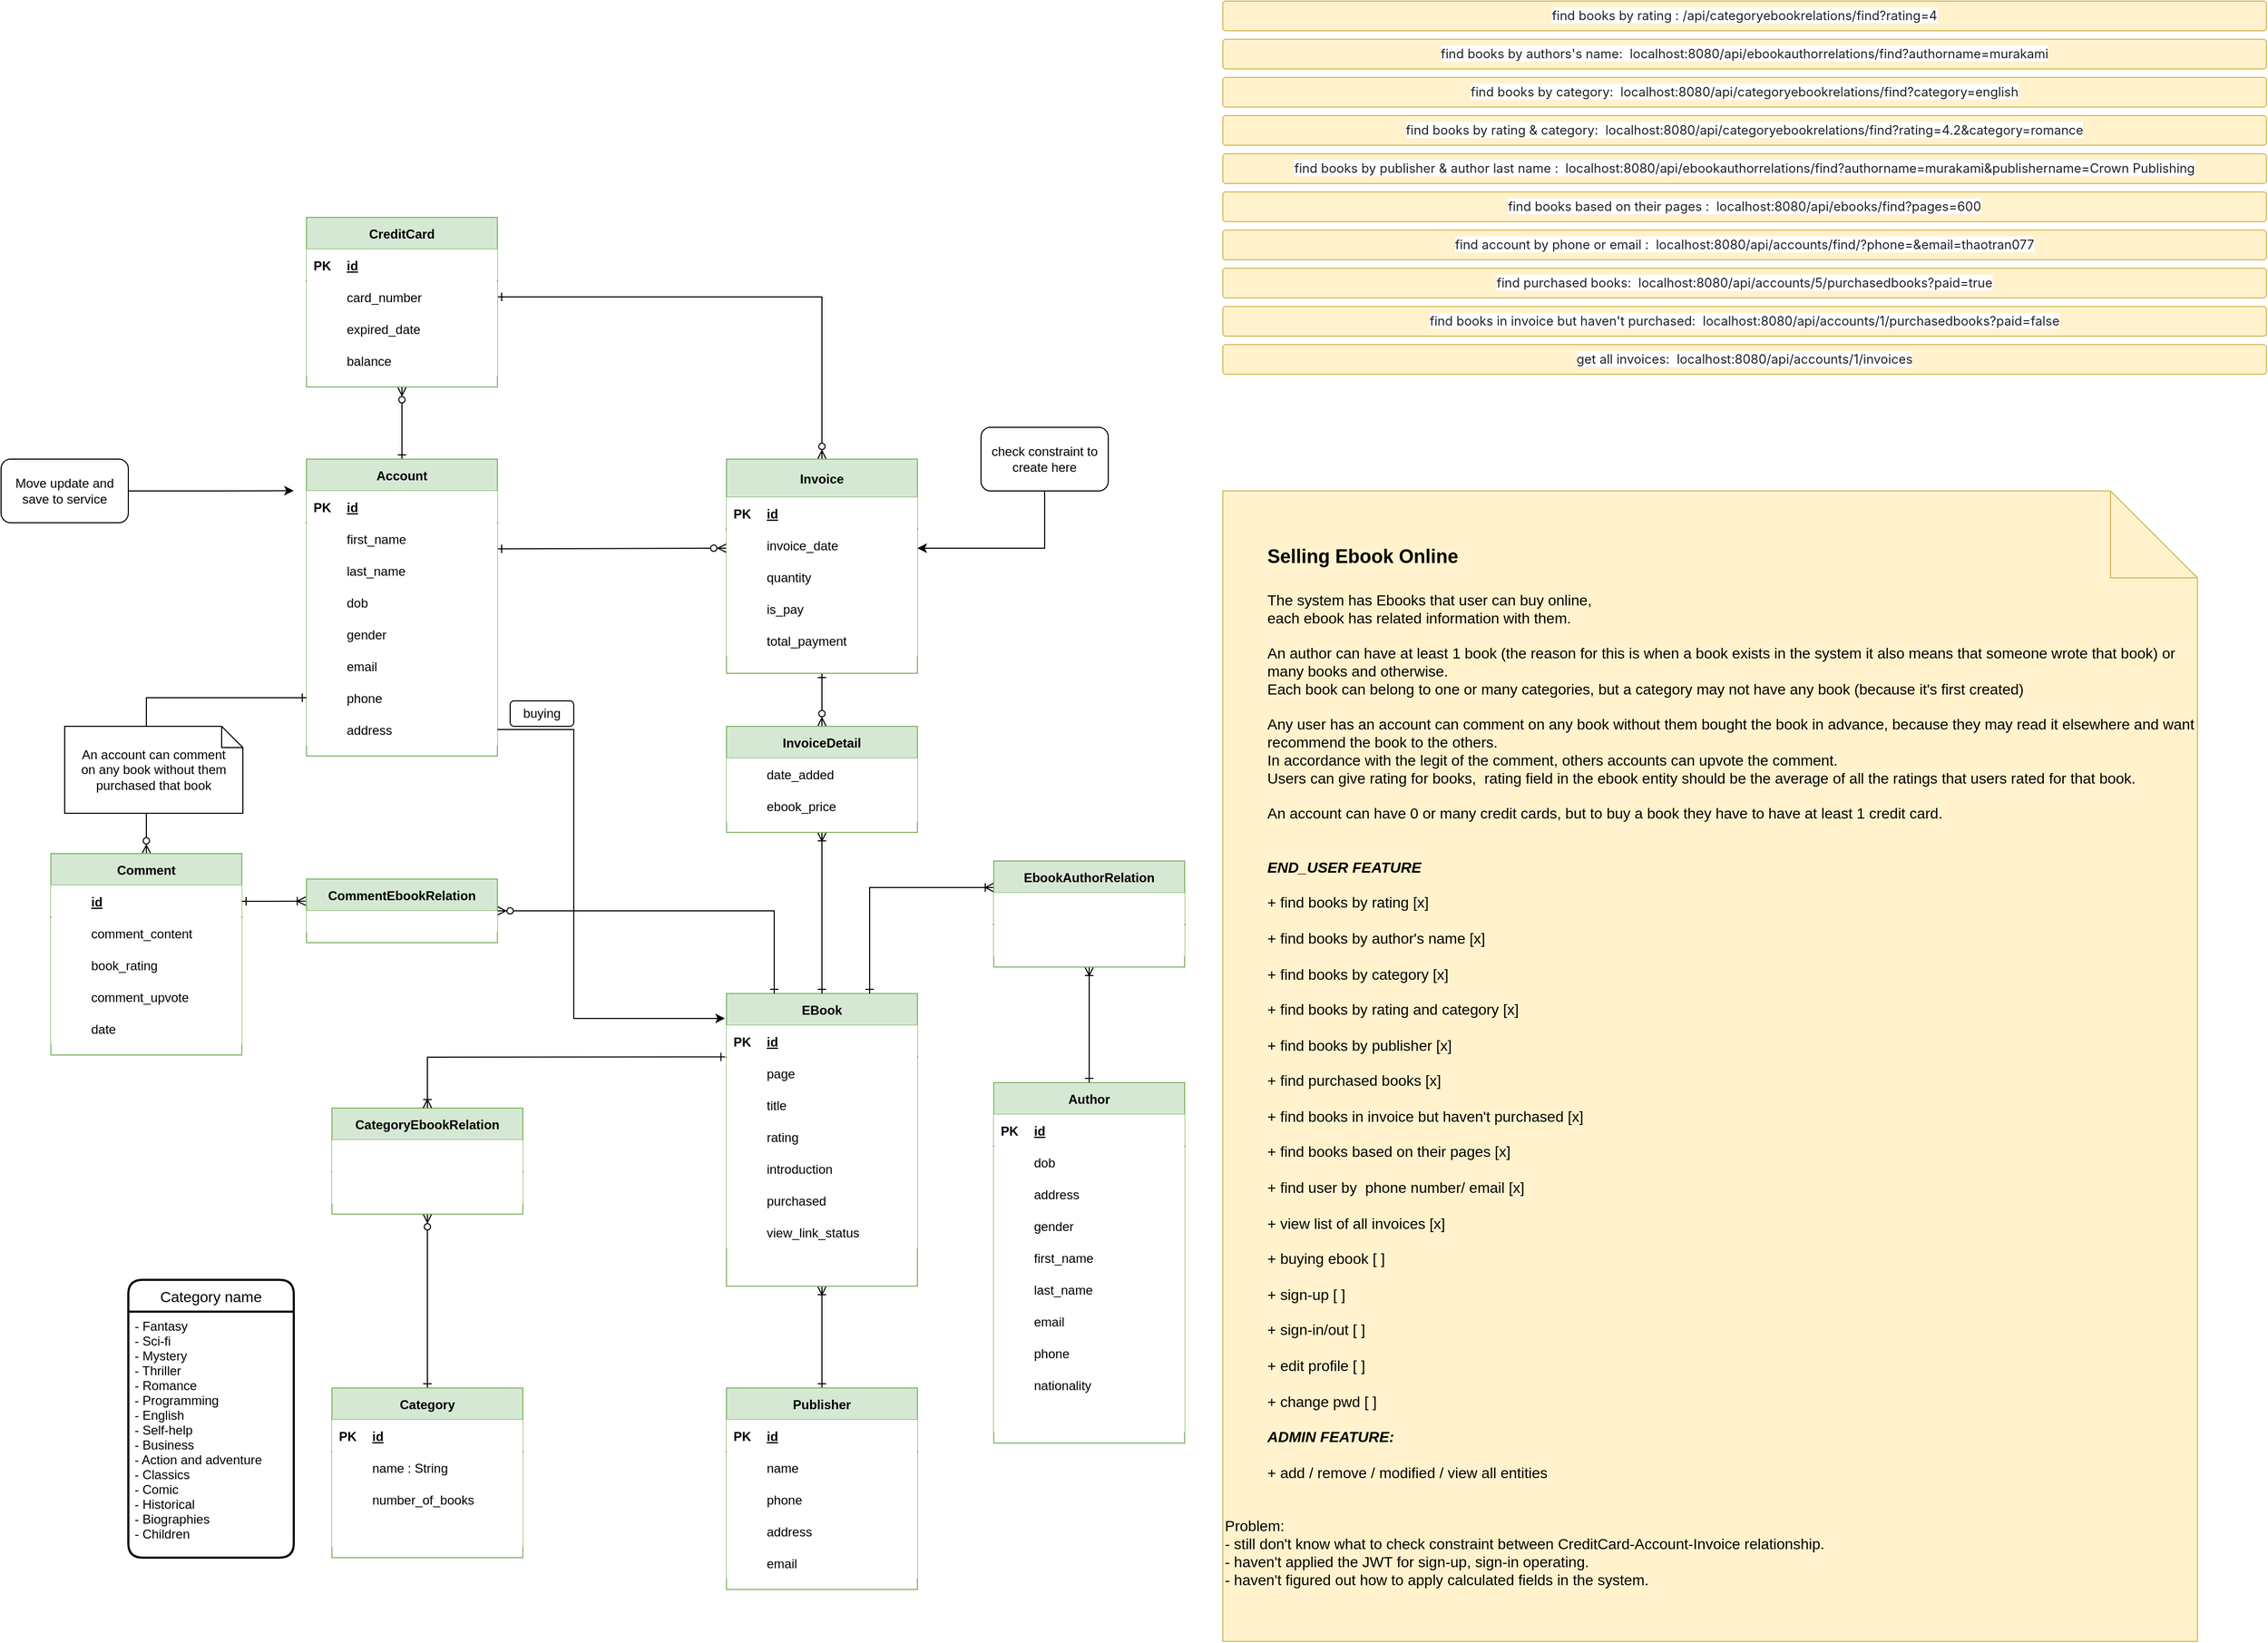 <mxfile version="19.0.1" type="device"><diagram id="lkXL4oQiqGiToZnR444P" name="Page-1"><mxGraphModel dx="2847" dy="1922" grid="1" gridSize="12" guides="1" tooltips="1" connect="1" arrows="1" fold="1" page="1" pageScale="1" pageWidth="1169" pageHeight="827" math="0" shadow="0"><root><mxCell id="0"/><mxCell id="1" parent="0"/><mxCell id="c8PphtEP9q0mgVCC9OkP-134" style="edgeStyle=none;rounded=0;orthogonalLoop=1;jettySize=auto;html=1;exitX=0.5;exitY=1;exitDx=0;exitDy=0;entryX=0.5;entryY=0;entryDx=0;entryDy=0;startArrow=ERoneToMany;startFill=0;endArrow=ERone;endFill=0;" parent="1" source="c8PphtEP9q0mgVCC9OkP-1" target="c8PphtEP9q0mgVCC9OkP-80" edge="1"><mxGeometry relative="1" as="geometry"/></mxCell><mxCell id="c8PphtEP9q0mgVCC9OkP-1" value="EBook" style="shape=table;startSize=30;container=1;collapsible=1;childLayout=tableLayout;fixedRows=1;rowLines=0;fontStyle=1;align=center;resizeLast=1;fillColor=#d5e8d4;strokeColor=#82b366;" parent="1" vertex="1"><mxGeometry x="708" y="948" width="180" height="276" as="geometry"/></mxCell><mxCell id="c8PphtEP9q0mgVCC9OkP-2" value="" style="shape=tableRow;horizontal=0;startSize=0;swimlaneHead=0;swimlaneBody=0;collapsible=0;dropTarget=0;points=[[0,0.5],[1,0.5]];portConstraint=eastwest;top=0;left=0;right=0;bottom=1;" parent="c8PphtEP9q0mgVCC9OkP-1" vertex="1"><mxGeometry y="30" width="180" height="30" as="geometry"/></mxCell><mxCell id="c8PphtEP9q0mgVCC9OkP-3" value="PK" style="shape=partialRectangle;connectable=0;top=0;left=0;bottom=0;right=0;fontStyle=1;overflow=hidden;" parent="c8PphtEP9q0mgVCC9OkP-2" vertex="1"><mxGeometry width="30" height="30" as="geometry"><mxRectangle width="30" height="30" as="alternateBounds"/></mxGeometry></mxCell><mxCell id="c8PphtEP9q0mgVCC9OkP-4" value="id" style="shape=partialRectangle;connectable=0;top=0;left=0;bottom=0;right=0;align=left;spacingLeft=6;fontStyle=5;overflow=hidden;" parent="c8PphtEP9q0mgVCC9OkP-2" vertex="1"><mxGeometry x="30" width="150" height="30" as="geometry"><mxRectangle width="150" height="30" as="alternateBounds"/></mxGeometry></mxCell><mxCell id="c8PphtEP9q0mgVCC9OkP-5" value="" style="shape=tableRow;horizontal=0;startSize=0;swimlaneHead=0;swimlaneBody=0;collapsible=0;dropTarget=0;points=[[0,0.5],[1,0.5]];portConstraint=eastwest;top=0;left=0;right=0;bottom=0;" parent="c8PphtEP9q0mgVCC9OkP-1" vertex="1"><mxGeometry y="60" width="180" height="30" as="geometry"/></mxCell><mxCell id="c8PphtEP9q0mgVCC9OkP-6" value="" style="shape=partialRectangle;connectable=0;top=0;left=0;bottom=0;right=0;editable=1;overflow=hidden;" parent="c8PphtEP9q0mgVCC9OkP-5" vertex="1"><mxGeometry width="30" height="30" as="geometry"><mxRectangle width="30" height="30" as="alternateBounds"/></mxGeometry></mxCell><mxCell id="c8PphtEP9q0mgVCC9OkP-7" value="page" style="shape=partialRectangle;connectable=0;top=0;left=0;bottom=0;right=0;align=left;spacingLeft=6;overflow=hidden;" parent="c8PphtEP9q0mgVCC9OkP-5" vertex="1"><mxGeometry x="30" width="150" height="30" as="geometry"><mxRectangle width="150" height="30" as="alternateBounds"/></mxGeometry></mxCell><mxCell id="c8PphtEP9q0mgVCC9OkP-8" value="" style="shape=tableRow;horizontal=0;startSize=0;swimlaneHead=0;swimlaneBody=0;collapsible=0;dropTarget=0;points=[[0,0.5],[1,0.5]];portConstraint=eastwest;top=0;left=0;right=0;bottom=0;" parent="c8PphtEP9q0mgVCC9OkP-1" vertex="1"><mxGeometry y="90" width="180" height="30" as="geometry"/></mxCell><mxCell id="c8PphtEP9q0mgVCC9OkP-9" value="" style="shape=partialRectangle;connectable=0;top=0;left=0;bottom=0;right=0;editable=1;overflow=hidden;" parent="c8PphtEP9q0mgVCC9OkP-8" vertex="1"><mxGeometry width="30" height="30" as="geometry"><mxRectangle width="30" height="30" as="alternateBounds"/></mxGeometry></mxCell><mxCell id="c8PphtEP9q0mgVCC9OkP-10" value="title" style="shape=partialRectangle;connectable=0;top=0;left=0;bottom=0;right=0;align=left;spacingLeft=6;overflow=hidden;" parent="c8PphtEP9q0mgVCC9OkP-8" vertex="1"><mxGeometry x="30" width="150" height="30" as="geometry"><mxRectangle width="150" height="30" as="alternateBounds"/></mxGeometry></mxCell><mxCell id="HQHIdfL7lgmh869W0UjS-28" style="shape=tableRow;horizontal=0;startSize=0;swimlaneHead=0;swimlaneBody=0;collapsible=0;dropTarget=0;points=[[0,0.5],[1,0.5]];portConstraint=eastwest;top=0;left=0;right=0;bottom=0;" parent="c8PphtEP9q0mgVCC9OkP-1" vertex="1"><mxGeometry y="120" width="180" height="30" as="geometry"/></mxCell><mxCell id="HQHIdfL7lgmh869W0UjS-29" style="shape=partialRectangle;connectable=0;top=0;left=0;bottom=0;right=0;editable=1;overflow=hidden;" parent="HQHIdfL7lgmh869W0UjS-28" vertex="1"><mxGeometry width="30" height="30" as="geometry"><mxRectangle width="30" height="30" as="alternateBounds"/></mxGeometry></mxCell><mxCell id="HQHIdfL7lgmh869W0UjS-30" value="rating" style="shape=partialRectangle;connectable=0;top=0;left=0;bottom=0;right=0;align=left;spacingLeft=6;overflow=hidden;" parent="HQHIdfL7lgmh869W0UjS-28" vertex="1"><mxGeometry x="30" width="150" height="30" as="geometry"><mxRectangle width="150" height="30" as="alternateBounds"/></mxGeometry></mxCell><mxCell id="HQHIdfL7lgmh869W0UjS-31" style="shape=tableRow;horizontal=0;startSize=0;swimlaneHead=0;swimlaneBody=0;collapsible=0;dropTarget=0;points=[[0,0.5],[1,0.5]];portConstraint=eastwest;top=0;left=0;right=0;bottom=0;" parent="c8PphtEP9q0mgVCC9OkP-1" vertex="1"><mxGeometry y="150" width="180" height="30" as="geometry"/></mxCell><mxCell id="HQHIdfL7lgmh869W0UjS-32" style="shape=partialRectangle;connectable=0;top=0;left=0;bottom=0;right=0;editable=1;overflow=hidden;" parent="HQHIdfL7lgmh869W0UjS-31" vertex="1"><mxGeometry width="30" height="30" as="geometry"><mxRectangle width="30" height="30" as="alternateBounds"/></mxGeometry></mxCell><mxCell id="HQHIdfL7lgmh869W0UjS-33" value="introduction" style="shape=partialRectangle;connectable=0;top=0;left=0;bottom=0;right=0;align=left;spacingLeft=6;overflow=hidden;" parent="HQHIdfL7lgmh869W0UjS-31" vertex="1"><mxGeometry x="30" width="150" height="30" as="geometry"><mxRectangle width="150" height="30" as="alternateBounds"/></mxGeometry></mxCell><mxCell id="HQHIdfL7lgmh869W0UjS-46" style="shape=tableRow;horizontal=0;startSize=0;swimlaneHead=0;swimlaneBody=0;collapsible=0;dropTarget=0;points=[[0,0.5],[1,0.5]];portConstraint=eastwest;top=0;left=0;right=0;bottom=0;" parent="c8PphtEP9q0mgVCC9OkP-1" vertex="1"><mxGeometry y="180" width="180" height="30" as="geometry"/></mxCell><mxCell id="HQHIdfL7lgmh869W0UjS-47" style="shape=partialRectangle;connectable=0;top=0;left=0;bottom=0;right=0;editable=1;overflow=hidden;" parent="HQHIdfL7lgmh869W0UjS-46" vertex="1"><mxGeometry width="30" height="30" as="geometry"><mxRectangle width="30" height="30" as="alternateBounds"/></mxGeometry></mxCell><mxCell id="HQHIdfL7lgmh869W0UjS-48" value="purchased" style="shape=partialRectangle;connectable=0;top=0;left=0;bottom=0;right=0;align=left;spacingLeft=6;overflow=hidden;" parent="HQHIdfL7lgmh869W0UjS-46" vertex="1"><mxGeometry x="30" width="150" height="30" as="geometry"><mxRectangle width="150" height="30" as="alternateBounds"/></mxGeometry></mxCell><mxCell id="HQHIdfL7lgmh869W0UjS-7" style="shape=tableRow;horizontal=0;startSize=0;swimlaneHead=0;swimlaneBody=0;collapsible=0;dropTarget=0;points=[[0,0.5],[1,0.5]];portConstraint=eastwest;top=0;left=0;right=0;bottom=0;" parent="c8PphtEP9q0mgVCC9OkP-1" vertex="1"><mxGeometry y="210" width="180" height="30" as="geometry"/></mxCell><mxCell id="HQHIdfL7lgmh869W0UjS-8" style="shape=partialRectangle;connectable=0;top=0;left=0;bottom=0;right=0;editable=1;overflow=hidden;" parent="HQHIdfL7lgmh869W0UjS-7" vertex="1"><mxGeometry width="30" height="30" as="geometry"><mxRectangle width="30" height="30" as="alternateBounds"/></mxGeometry></mxCell><mxCell id="HQHIdfL7lgmh869W0UjS-9" value="view_link_status" style="shape=partialRectangle;connectable=0;top=0;left=0;bottom=0;right=0;align=left;spacingLeft=6;overflow=hidden;" parent="HQHIdfL7lgmh869W0UjS-7" vertex="1"><mxGeometry x="30" width="150" height="30" as="geometry"><mxRectangle width="150" height="30" as="alternateBounds"/></mxGeometry></mxCell><mxCell id="c8PphtEP9q0mgVCC9OkP-136" style="edgeStyle=none;rounded=0;orthogonalLoop=1;jettySize=auto;html=1;exitX=1;exitY=0.82;exitDx=0;exitDy=0;entryX=0;entryY=0.6;entryDx=0;entryDy=0;startArrow=ERone;startFill=0;endArrow=ERzeroToMany;endFill=0;exitPerimeter=0;entryPerimeter=0;" parent="1" source="c8PphtEP9q0mgVCC9OkP-18" target="c8PphtEP9q0mgVCC9OkP-45" edge="1"><mxGeometry relative="1" as="geometry"/></mxCell><mxCell id="c8PphtEP9q0mgVCC9OkP-163" style="edgeStyle=none;rounded=0;orthogonalLoop=1;jettySize=auto;html=1;exitX=0.5;exitY=0;exitDx=0;exitDy=0;entryX=0.5;entryY=1;entryDx=0;entryDy=0;startArrow=ERone;startFill=0;endArrow=ERzeroToMany;endFill=0;" parent="1" source="c8PphtEP9q0mgVCC9OkP-14" target="c8PphtEP9q0mgVCC9OkP-150" edge="1"><mxGeometry relative="1" as="geometry"/></mxCell><mxCell id="c8PphtEP9q0mgVCC9OkP-14" value="Account" style="shape=table;startSize=30;container=1;collapsible=1;childLayout=tableLayout;fixedRows=1;rowLines=0;fontStyle=1;align=center;resizeLast=1;fillColor=#d5e8d4;strokeColor=#82b366;" parent="1" vertex="1"><mxGeometry x="312" y="444" width="180" height="280" as="geometry"/></mxCell><mxCell id="c8PphtEP9q0mgVCC9OkP-15" value="" style="shape=tableRow;horizontal=0;startSize=0;swimlaneHead=0;swimlaneBody=0;collapsible=0;dropTarget=0;points=[[0,0.5],[1,0.5]];portConstraint=eastwest;top=0;left=0;right=0;bottom=1;" parent="c8PphtEP9q0mgVCC9OkP-14" vertex="1"><mxGeometry y="30" width="180" height="30" as="geometry"/></mxCell><mxCell id="c8PphtEP9q0mgVCC9OkP-16" value="PK" style="shape=partialRectangle;connectable=0;top=0;left=0;bottom=0;right=0;fontStyle=1;overflow=hidden;" parent="c8PphtEP9q0mgVCC9OkP-15" vertex="1"><mxGeometry width="30" height="30" as="geometry"><mxRectangle width="30" height="30" as="alternateBounds"/></mxGeometry></mxCell><mxCell id="c8PphtEP9q0mgVCC9OkP-17" value="id" style="shape=partialRectangle;connectable=0;top=0;left=0;bottom=0;right=0;align=left;spacingLeft=6;fontStyle=5;overflow=hidden;" parent="c8PphtEP9q0mgVCC9OkP-15" vertex="1"><mxGeometry x="30" width="150" height="30" as="geometry"><mxRectangle width="150" height="30" as="alternateBounds"/></mxGeometry></mxCell><mxCell id="c8PphtEP9q0mgVCC9OkP-18" value="" style="shape=tableRow;horizontal=0;startSize=0;swimlaneHead=0;swimlaneBody=0;collapsible=0;dropTarget=0;points=[[0,0.5],[1,0.5]];portConstraint=eastwest;top=0;left=0;right=0;bottom=0;" parent="c8PphtEP9q0mgVCC9OkP-14" vertex="1"><mxGeometry y="60" width="180" height="30" as="geometry"/></mxCell><mxCell id="c8PphtEP9q0mgVCC9OkP-19" value="" style="shape=partialRectangle;connectable=0;top=0;left=0;bottom=0;right=0;editable=1;overflow=hidden;" parent="c8PphtEP9q0mgVCC9OkP-18" vertex="1"><mxGeometry width="30" height="30" as="geometry"><mxRectangle width="30" height="30" as="alternateBounds"/></mxGeometry></mxCell><mxCell id="c8PphtEP9q0mgVCC9OkP-20" value="first_name" style="shape=partialRectangle;connectable=0;top=0;left=0;bottom=0;right=0;align=left;spacingLeft=6;overflow=hidden;" parent="c8PphtEP9q0mgVCC9OkP-18" vertex="1"><mxGeometry x="30" width="150" height="30" as="geometry"><mxRectangle width="150" height="30" as="alternateBounds"/></mxGeometry></mxCell><mxCell id="c8PphtEP9q0mgVCC9OkP-21" value="" style="shape=tableRow;horizontal=0;startSize=0;swimlaneHead=0;swimlaneBody=0;collapsible=0;dropTarget=0;points=[[0,0.5],[1,0.5]];portConstraint=eastwest;top=0;left=0;right=0;bottom=0;" parent="c8PphtEP9q0mgVCC9OkP-14" vertex="1"><mxGeometry y="90" width="180" height="30" as="geometry"/></mxCell><mxCell id="c8PphtEP9q0mgVCC9OkP-22" value="" style="shape=partialRectangle;connectable=0;top=0;left=0;bottom=0;right=0;editable=1;overflow=hidden;" parent="c8PphtEP9q0mgVCC9OkP-21" vertex="1"><mxGeometry width="30" height="30" as="geometry"><mxRectangle width="30" height="30" as="alternateBounds"/></mxGeometry></mxCell><mxCell id="c8PphtEP9q0mgVCC9OkP-23" value="last_name" style="shape=partialRectangle;connectable=0;top=0;left=0;bottom=0;right=0;align=left;spacingLeft=6;overflow=hidden;" parent="c8PphtEP9q0mgVCC9OkP-21" vertex="1"><mxGeometry x="30" width="150" height="30" as="geometry"><mxRectangle width="150" height="30" as="alternateBounds"/></mxGeometry></mxCell><mxCell id="c8PphtEP9q0mgVCC9OkP-236" style="shape=tableRow;horizontal=0;startSize=0;swimlaneHead=0;swimlaneBody=0;collapsible=0;dropTarget=0;points=[[0,0.5],[1,0.5]];portConstraint=eastwest;top=0;left=0;right=0;bottom=0;" parent="c8PphtEP9q0mgVCC9OkP-14" vertex="1"><mxGeometry y="120" width="180" height="30" as="geometry"/></mxCell><mxCell id="c8PphtEP9q0mgVCC9OkP-237" style="shape=partialRectangle;connectable=0;top=0;left=0;bottom=0;right=0;editable=1;overflow=hidden;" parent="c8PphtEP9q0mgVCC9OkP-236" vertex="1"><mxGeometry width="30" height="30" as="geometry"><mxRectangle width="30" height="30" as="alternateBounds"/></mxGeometry></mxCell><mxCell id="c8PphtEP9q0mgVCC9OkP-238" value="dob" style="shape=partialRectangle;connectable=0;top=0;left=0;bottom=0;right=0;align=left;spacingLeft=6;overflow=hidden;" parent="c8PphtEP9q0mgVCC9OkP-236" vertex="1"><mxGeometry x="30" width="150" height="30" as="geometry"><mxRectangle width="150" height="30" as="alternateBounds"/></mxGeometry></mxCell><mxCell id="c8PphtEP9q0mgVCC9OkP-24" value="" style="shape=tableRow;horizontal=0;startSize=0;swimlaneHead=0;swimlaneBody=0;collapsible=0;dropTarget=0;points=[[0,0.5],[1,0.5]];portConstraint=eastwest;top=0;left=0;right=0;bottom=0;" parent="c8PphtEP9q0mgVCC9OkP-14" vertex="1"><mxGeometry y="150" width="180" height="30" as="geometry"/></mxCell><mxCell id="c8PphtEP9q0mgVCC9OkP-25" value="" style="shape=partialRectangle;connectable=0;top=0;left=0;bottom=0;right=0;editable=1;overflow=hidden;" parent="c8PphtEP9q0mgVCC9OkP-24" vertex="1"><mxGeometry width="30" height="30" as="geometry"><mxRectangle width="30" height="30" as="alternateBounds"/></mxGeometry></mxCell><mxCell id="c8PphtEP9q0mgVCC9OkP-26" value="gender" style="shape=partialRectangle;connectable=0;top=0;left=0;bottom=0;right=0;align=left;spacingLeft=6;overflow=hidden;" parent="c8PphtEP9q0mgVCC9OkP-24" vertex="1"><mxGeometry x="30" width="150" height="30" as="geometry"><mxRectangle width="150" height="30" as="alternateBounds"/></mxGeometry></mxCell><mxCell id="c8PphtEP9q0mgVCC9OkP-227" style="shape=tableRow;horizontal=0;startSize=0;swimlaneHead=0;swimlaneBody=0;collapsible=0;dropTarget=0;points=[[0,0.5],[1,0.5]];portConstraint=eastwest;top=0;left=0;right=0;bottom=0;" parent="c8PphtEP9q0mgVCC9OkP-14" vertex="1"><mxGeometry y="180" width="180" height="30" as="geometry"/></mxCell><mxCell id="c8PphtEP9q0mgVCC9OkP-228" style="shape=partialRectangle;connectable=0;top=0;left=0;bottom=0;right=0;editable=1;overflow=hidden;" parent="c8PphtEP9q0mgVCC9OkP-227" vertex="1"><mxGeometry width="30" height="30" as="geometry"><mxRectangle width="30" height="30" as="alternateBounds"/></mxGeometry></mxCell><mxCell id="c8PphtEP9q0mgVCC9OkP-229" value="email" style="shape=partialRectangle;connectable=0;top=0;left=0;bottom=0;right=0;align=left;spacingLeft=6;overflow=hidden;" parent="c8PphtEP9q0mgVCC9OkP-227" vertex="1"><mxGeometry x="30" width="150" height="30" as="geometry"><mxRectangle width="150" height="30" as="alternateBounds"/></mxGeometry></mxCell><mxCell id="c8PphtEP9q0mgVCC9OkP-230" style="shape=tableRow;horizontal=0;startSize=0;swimlaneHead=0;swimlaneBody=0;collapsible=0;dropTarget=0;points=[[0,0.5],[1,0.5]];portConstraint=eastwest;top=0;left=0;right=0;bottom=0;" parent="c8PphtEP9q0mgVCC9OkP-14" vertex="1"><mxGeometry y="210" width="180" height="30" as="geometry"/></mxCell><mxCell id="c8PphtEP9q0mgVCC9OkP-231" style="shape=partialRectangle;connectable=0;top=0;left=0;bottom=0;right=0;editable=1;overflow=hidden;" parent="c8PphtEP9q0mgVCC9OkP-230" vertex="1"><mxGeometry width="30" height="30" as="geometry"><mxRectangle width="30" height="30" as="alternateBounds"/></mxGeometry></mxCell><mxCell id="c8PphtEP9q0mgVCC9OkP-232" value="phone" style="shape=partialRectangle;connectable=0;top=0;left=0;bottom=0;right=0;align=left;spacingLeft=6;overflow=hidden;" parent="c8PphtEP9q0mgVCC9OkP-230" vertex="1"><mxGeometry x="30" width="150" height="30" as="geometry"><mxRectangle width="150" height="30" as="alternateBounds"/></mxGeometry></mxCell><mxCell id="c8PphtEP9q0mgVCC9OkP-233" style="shape=tableRow;horizontal=0;startSize=0;swimlaneHead=0;swimlaneBody=0;collapsible=0;dropTarget=0;points=[[0,0.5],[1,0.5]];portConstraint=eastwest;top=0;left=0;right=0;bottom=0;" parent="c8PphtEP9q0mgVCC9OkP-14" vertex="1"><mxGeometry y="240" width="180" height="30" as="geometry"/></mxCell><mxCell id="c8PphtEP9q0mgVCC9OkP-234" style="shape=partialRectangle;connectable=0;top=0;left=0;bottom=0;right=0;editable=1;overflow=hidden;" parent="c8PphtEP9q0mgVCC9OkP-233" vertex="1"><mxGeometry width="30" height="30" as="geometry"><mxRectangle width="30" height="30" as="alternateBounds"/></mxGeometry></mxCell><mxCell id="c8PphtEP9q0mgVCC9OkP-235" value="address" style="shape=partialRectangle;connectable=0;top=0;left=0;bottom=0;right=0;align=left;spacingLeft=6;overflow=hidden;" parent="c8PphtEP9q0mgVCC9OkP-233" vertex="1"><mxGeometry x="30" width="150" height="30" as="geometry"><mxRectangle width="150" height="30" as="alternateBounds"/></mxGeometry></mxCell><mxCell id="c8PphtEP9q0mgVCC9OkP-28" value="Author" style="shape=table;startSize=30;container=1;collapsible=1;childLayout=tableLayout;fixedRows=1;rowLines=0;fontStyle=1;align=center;resizeLast=1;fillColor=#d5e8d4;strokeColor=#82b366;" parent="1" vertex="1"><mxGeometry x="960" y="1032" width="180" height="340" as="geometry"/></mxCell><mxCell id="c8PphtEP9q0mgVCC9OkP-29" value="" style="shape=tableRow;horizontal=0;startSize=0;swimlaneHead=0;swimlaneBody=0;collapsible=0;dropTarget=0;points=[[0,0.5],[1,0.5]];portConstraint=eastwest;top=0;left=0;right=0;bottom=1;" parent="c8PphtEP9q0mgVCC9OkP-28" vertex="1"><mxGeometry y="30" width="180" height="30" as="geometry"/></mxCell><mxCell id="c8PphtEP9q0mgVCC9OkP-30" value="PK" style="shape=partialRectangle;connectable=0;top=0;left=0;bottom=0;right=0;fontStyle=1;overflow=hidden;" parent="c8PphtEP9q0mgVCC9OkP-29" vertex="1"><mxGeometry width="30" height="30" as="geometry"><mxRectangle width="30" height="30" as="alternateBounds"/></mxGeometry></mxCell><mxCell id="c8PphtEP9q0mgVCC9OkP-31" value="id" style="shape=partialRectangle;connectable=0;top=0;left=0;bottom=0;right=0;align=left;spacingLeft=6;fontStyle=5;overflow=hidden;" parent="c8PphtEP9q0mgVCC9OkP-29" vertex="1"><mxGeometry x="30" width="150" height="30" as="geometry"><mxRectangle width="150" height="30" as="alternateBounds"/></mxGeometry></mxCell><mxCell id="c8PphtEP9q0mgVCC9OkP-32" value="" style="shape=tableRow;horizontal=0;startSize=0;swimlaneHead=0;swimlaneBody=0;collapsible=0;dropTarget=0;points=[[0,0.5],[1,0.5]];portConstraint=eastwest;top=0;left=0;right=0;bottom=0;" parent="c8PphtEP9q0mgVCC9OkP-28" vertex="1"><mxGeometry y="60" width="180" height="30" as="geometry"/></mxCell><mxCell id="c8PphtEP9q0mgVCC9OkP-33" value="" style="shape=partialRectangle;connectable=0;top=0;left=0;bottom=0;right=0;editable=1;overflow=hidden;" parent="c8PphtEP9q0mgVCC9OkP-32" vertex="1"><mxGeometry width="30" height="30" as="geometry"><mxRectangle width="30" height="30" as="alternateBounds"/></mxGeometry></mxCell><mxCell id="c8PphtEP9q0mgVCC9OkP-34" value="dob" style="shape=partialRectangle;connectable=0;top=0;left=0;bottom=0;right=0;align=left;spacingLeft=6;overflow=hidden;" parent="c8PphtEP9q0mgVCC9OkP-32" vertex="1"><mxGeometry x="30" width="150" height="30" as="geometry"><mxRectangle width="150" height="30" as="alternateBounds"/></mxGeometry></mxCell><mxCell id="c8PphtEP9q0mgVCC9OkP-35" value="" style="shape=tableRow;horizontal=0;startSize=0;swimlaneHead=0;swimlaneBody=0;collapsible=0;dropTarget=0;points=[[0,0.5],[1,0.5]];portConstraint=eastwest;top=0;left=0;right=0;bottom=0;" parent="c8PphtEP9q0mgVCC9OkP-28" vertex="1"><mxGeometry y="90" width="180" height="30" as="geometry"/></mxCell><mxCell id="c8PphtEP9q0mgVCC9OkP-36" value="" style="shape=partialRectangle;connectable=0;top=0;left=0;bottom=0;right=0;editable=1;overflow=hidden;" parent="c8PphtEP9q0mgVCC9OkP-35" vertex="1"><mxGeometry width="30" height="30" as="geometry"><mxRectangle width="30" height="30" as="alternateBounds"/></mxGeometry></mxCell><mxCell id="c8PphtEP9q0mgVCC9OkP-37" value="address" style="shape=partialRectangle;connectable=0;top=0;left=0;bottom=0;right=0;align=left;spacingLeft=6;overflow=hidden;" parent="c8PphtEP9q0mgVCC9OkP-35" vertex="1"><mxGeometry x="30" width="150" height="30" as="geometry"><mxRectangle width="150" height="30" as="alternateBounds"/></mxGeometry></mxCell><mxCell id="c8PphtEP9q0mgVCC9OkP-38" value="" style="shape=tableRow;horizontal=0;startSize=0;swimlaneHead=0;swimlaneBody=0;collapsible=0;dropTarget=0;points=[[0,0.5],[1,0.5]];portConstraint=eastwest;top=0;left=0;right=0;bottom=0;" parent="c8PphtEP9q0mgVCC9OkP-28" vertex="1"><mxGeometry y="120" width="180" height="30" as="geometry"/></mxCell><mxCell id="c8PphtEP9q0mgVCC9OkP-39" value="" style="shape=partialRectangle;connectable=0;top=0;left=0;bottom=0;right=0;editable=1;overflow=hidden;" parent="c8PphtEP9q0mgVCC9OkP-38" vertex="1"><mxGeometry width="30" height="30" as="geometry"><mxRectangle width="30" height="30" as="alternateBounds"/></mxGeometry></mxCell><mxCell id="c8PphtEP9q0mgVCC9OkP-40" value="gender" style="shape=partialRectangle;connectable=0;top=0;left=0;bottom=0;right=0;align=left;spacingLeft=6;overflow=hidden;" parent="c8PphtEP9q0mgVCC9OkP-38" vertex="1"><mxGeometry x="30" width="150" height="30" as="geometry"><mxRectangle width="150" height="30" as="alternateBounds"/></mxGeometry></mxCell><mxCell id="c8PphtEP9q0mgVCC9OkP-214" style="shape=tableRow;horizontal=0;startSize=0;swimlaneHead=0;swimlaneBody=0;collapsible=0;dropTarget=0;points=[[0,0.5],[1,0.5]];portConstraint=eastwest;top=0;left=0;right=0;bottom=0;" parent="c8PphtEP9q0mgVCC9OkP-28" vertex="1"><mxGeometry y="150" width="180" height="30" as="geometry"/></mxCell><mxCell id="c8PphtEP9q0mgVCC9OkP-215" style="shape=partialRectangle;connectable=0;top=0;left=0;bottom=0;right=0;editable=1;overflow=hidden;" parent="c8PphtEP9q0mgVCC9OkP-214" vertex="1"><mxGeometry width="30" height="30" as="geometry"><mxRectangle width="30" height="30" as="alternateBounds"/></mxGeometry></mxCell><mxCell id="c8PphtEP9q0mgVCC9OkP-216" value="first_name" style="shape=partialRectangle;connectable=0;top=0;left=0;bottom=0;right=0;align=left;spacingLeft=6;overflow=hidden;" parent="c8PphtEP9q0mgVCC9OkP-214" vertex="1"><mxGeometry x="30" width="150" height="30" as="geometry"><mxRectangle width="150" height="30" as="alternateBounds"/></mxGeometry></mxCell><mxCell id="c8PphtEP9q0mgVCC9OkP-217" style="shape=tableRow;horizontal=0;startSize=0;swimlaneHead=0;swimlaneBody=0;collapsible=0;dropTarget=0;points=[[0,0.5],[1,0.5]];portConstraint=eastwest;top=0;left=0;right=0;bottom=0;" parent="c8PphtEP9q0mgVCC9OkP-28" vertex="1"><mxGeometry y="180" width="180" height="30" as="geometry"/></mxCell><mxCell id="c8PphtEP9q0mgVCC9OkP-218" style="shape=partialRectangle;connectable=0;top=0;left=0;bottom=0;right=0;editable=1;overflow=hidden;" parent="c8PphtEP9q0mgVCC9OkP-217" vertex="1"><mxGeometry width="30" height="30" as="geometry"><mxRectangle width="30" height="30" as="alternateBounds"/></mxGeometry></mxCell><mxCell id="c8PphtEP9q0mgVCC9OkP-219" value="last_name" style="shape=partialRectangle;connectable=0;top=0;left=0;bottom=0;right=0;align=left;spacingLeft=6;overflow=hidden;" parent="c8PphtEP9q0mgVCC9OkP-217" vertex="1"><mxGeometry x="30" width="150" height="30" as="geometry"><mxRectangle width="150" height="30" as="alternateBounds"/></mxGeometry></mxCell><mxCell id="c8PphtEP9q0mgVCC9OkP-220" style="shape=tableRow;horizontal=0;startSize=0;swimlaneHead=0;swimlaneBody=0;collapsible=0;dropTarget=0;points=[[0,0.5],[1,0.5]];portConstraint=eastwest;top=0;left=0;right=0;bottom=0;" parent="c8PphtEP9q0mgVCC9OkP-28" vertex="1"><mxGeometry y="210" width="180" height="30" as="geometry"/></mxCell><mxCell id="c8PphtEP9q0mgVCC9OkP-221" style="shape=partialRectangle;connectable=0;top=0;left=0;bottom=0;right=0;editable=1;overflow=hidden;" parent="c8PphtEP9q0mgVCC9OkP-220" vertex="1"><mxGeometry width="30" height="30" as="geometry"><mxRectangle width="30" height="30" as="alternateBounds"/></mxGeometry></mxCell><mxCell id="c8PphtEP9q0mgVCC9OkP-222" value="email" style="shape=partialRectangle;connectable=0;top=0;left=0;bottom=0;right=0;align=left;spacingLeft=6;overflow=hidden;" parent="c8PphtEP9q0mgVCC9OkP-220" vertex="1"><mxGeometry x="30" width="150" height="30" as="geometry"><mxRectangle width="150" height="30" as="alternateBounds"/></mxGeometry></mxCell><mxCell id="c8PphtEP9q0mgVCC9OkP-223" style="shape=tableRow;horizontal=0;startSize=0;swimlaneHead=0;swimlaneBody=0;collapsible=0;dropTarget=0;points=[[0,0.5],[1,0.5]];portConstraint=eastwest;top=0;left=0;right=0;bottom=0;" parent="c8PphtEP9q0mgVCC9OkP-28" vertex="1"><mxGeometry y="240" width="180" height="30" as="geometry"/></mxCell><mxCell id="c8PphtEP9q0mgVCC9OkP-224" style="shape=partialRectangle;connectable=0;top=0;left=0;bottom=0;right=0;editable=1;overflow=hidden;" parent="c8PphtEP9q0mgVCC9OkP-223" vertex="1"><mxGeometry width="30" height="30" as="geometry"><mxRectangle width="30" height="30" as="alternateBounds"/></mxGeometry></mxCell><mxCell id="c8PphtEP9q0mgVCC9OkP-225" value="phone" style="shape=partialRectangle;connectable=0;top=0;left=0;bottom=0;right=0;align=left;spacingLeft=6;overflow=hidden;" parent="c8PphtEP9q0mgVCC9OkP-223" vertex="1"><mxGeometry x="30" width="150" height="30" as="geometry"><mxRectangle width="150" height="30" as="alternateBounds"/></mxGeometry></mxCell><mxCell id="UBM0KVXzfADIwxOlramJ-35" style="shape=tableRow;horizontal=0;startSize=0;swimlaneHead=0;swimlaneBody=0;collapsible=0;dropTarget=0;points=[[0,0.5],[1,0.5]];portConstraint=eastwest;top=0;left=0;right=0;bottom=0;" parent="c8PphtEP9q0mgVCC9OkP-28" vertex="1"><mxGeometry y="270" width="180" height="30" as="geometry"/></mxCell><mxCell id="UBM0KVXzfADIwxOlramJ-36" style="shape=partialRectangle;connectable=0;top=0;left=0;bottom=0;right=0;editable=1;overflow=hidden;" parent="UBM0KVXzfADIwxOlramJ-35" vertex="1"><mxGeometry width="30" height="30" as="geometry"><mxRectangle width="30" height="30" as="alternateBounds"/></mxGeometry></mxCell><mxCell id="UBM0KVXzfADIwxOlramJ-37" value="nationality" style="shape=partialRectangle;connectable=0;top=0;left=0;bottom=0;right=0;align=left;spacingLeft=6;overflow=hidden;" parent="UBM0KVXzfADIwxOlramJ-35" vertex="1"><mxGeometry x="30" width="150" height="30" as="geometry"><mxRectangle width="150" height="30" as="alternateBounds"/></mxGeometry></mxCell><mxCell id="UBM0KVXzfADIwxOlramJ-4" style="shape=tableRow;horizontal=0;startSize=0;swimlaneHead=0;swimlaneBody=0;collapsible=0;dropTarget=0;points=[[0,0.5],[1,0.5]];portConstraint=eastwest;top=0;left=0;right=0;bottom=0;" parent="c8PphtEP9q0mgVCC9OkP-28" vertex="1"><mxGeometry y="300" width="180" height="30" as="geometry"/></mxCell><mxCell id="UBM0KVXzfADIwxOlramJ-5" style="shape=partialRectangle;connectable=0;top=0;left=0;bottom=0;right=0;editable=1;overflow=hidden;" parent="UBM0KVXzfADIwxOlramJ-4" vertex="1"><mxGeometry width="30" height="30" as="geometry"><mxRectangle width="30" height="30" as="alternateBounds"/></mxGeometry></mxCell><mxCell id="UBM0KVXzfADIwxOlramJ-6" style="shape=partialRectangle;connectable=0;top=0;left=0;bottom=0;right=0;align=left;spacingLeft=6;overflow=hidden;" parent="UBM0KVXzfADIwxOlramJ-4" vertex="1"><mxGeometry x="30" width="150" height="30" as="geometry"><mxRectangle width="150" height="30" as="alternateBounds"/></mxGeometry></mxCell><mxCell id="c8PphtEP9q0mgVCC9OkP-165" style="edgeStyle=none;rounded=0;orthogonalLoop=1;jettySize=auto;html=1;exitX=0.5;exitY=0;exitDx=0;exitDy=0;entryX=1;entryY=0.5;entryDx=0;entryDy=0;startArrow=ERzeroToMany;startFill=0;endArrow=ERone;endFill=0;" parent="1" source="c8PphtEP9q0mgVCC9OkP-41" target="c8PphtEP9q0mgVCC9OkP-154" edge="1"><mxGeometry relative="1" as="geometry"><mxPoint x="798" y="346" as="targetPoint"/><Array as="points"><mxPoint x="798" y="291"/></Array></mxGeometry></mxCell><mxCell id="c8PphtEP9q0mgVCC9OkP-211" style="edgeStyle=none;rounded=0;orthogonalLoop=1;jettySize=auto;html=1;exitX=0.5;exitY=1;exitDx=0;exitDy=0;entryX=0.5;entryY=0;entryDx=0;entryDy=0;startArrow=ERone;startFill=0;endArrow=ERzeroToMany;endFill=0;" parent="1" source="c8PphtEP9q0mgVCC9OkP-41" target="c8PphtEP9q0mgVCC9OkP-198" edge="1"><mxGeometry relative="1" as="geometry"/></mxCell><mxCell id="c8PphtEP9q0mgVCC9OkP-41" value="Invoice" style="shape=table;startSize=36;container=1;collapsible=1;childLayout=tableLayout;fixedRows=1;rowLines=0;fontStyle=1;align=center;resizeLast=1;fillColor=#d5e8d4;strokeColor=#82b366;" parent="1" vertex="1"><mxGeometry x="708" y="444" width="180" height="202" as="geometry"/></mxCell><mxCell id="c8PphtEP9q0mgVCC9OkP-42" value="" style="shape=tableRow;horizontal=0;startSize=0;swimlaneHead=0;swimlaneBody=0;collapsible=0;dropTarget=0;points=[[0,0.5],[1,0.5]];portConstraint=eastwest;top=0;left=0;right=0;bottom=1;" parent="c8PphtEP9q0mgVCC9OkP-41" vertex="1"><mxGeometry y="36" width="180" height="30" as="geometry"/></mxCell><mxCell id="c8PphtEP9q0mgVCC9OkP-43" value="PK" style="shape=partialRectangle;connectable=0;top=0;left=0;bottom=0;right=0;fontStyle=1;overflow=hidden;" parent="c8PphtEP9q0mgVCC9OkP-42" vertex="1"><mxGeometry width="30" height="30" as="geometry"><mxRectangle width="30" height="30" as="alternateBounds"/></mxGeometry></mxCell><mxCell id="c8PphtEP9q0mgVCC9OkP-44" value="id" style="shape=partialRectangle;connectable=0;top=0;left=0;bottom=0;right=0;align=left;spacingLeft=6;fontStyle=5;overflow=hidden;" parent="c8PphtEP9q0mgVCC9OkP-42" vertex="1"><mxGeometry x="30" width="150" height="30" as="geometry"><mxRectangle width="150" height="30" as="alternateBounds"/></mxGeometry></mxCell><mxCell id="c8PphtEP9q0mgVCC9OkP-45" value="" style="shape=tableRow;horizontal=0;startSize=0;swimlaneHead=0;swimlaneBody=0;collapsible=0;dropTarget=0;points=[[0,0.5],[1,0.5]];portConstraint=eastwest;top=0;left=0;right=0;bottom=0;" parent="c8PphtEP9q0mgVCC9OkP-41" vertex="1"><mxGeometry y="66" width="180" height="30" as="geometry"/></mxCell><mxCell id="c8PphtEP9q0mgVCC9OkP-46" value="" style="shape=partialRectangle;connectable=0;top=0;left=0;bottom=0;right=0;editable=1;overflow=hidden;" parent="c8PphtEP9q0mgVCC9OkP-45" vertex="1"><mxGeometry width="30" height="30" as="geometry"><mxRectangle width="30" height="30" as="alternateBounds"/></mxGeometry></mxCell><mxCell id="c8PphtEP9q0mgVCC9OkP-47" value="invoice_date" style="shape=partialRectangle;connectable=0;top=0;left=0;bottom=0;right=0;align=left;spacingLeft=6;overflow=hidden;" parent="c8PphtEP9q0mgVCC9OkP-45" vertex="1"><mxGeometry x="30" width="150" height="30" as="geometry"><mxRectangle width="150" height="30" as="alternateBounds"/></mxGeometry></mxCell><mxCell id="c8PphtEP9q0mgVCC9OkP-48" value="" style="shape=tableRow;horizontal=0;startSize=0;swimlaneHead=0;swimlaneBody=0;collapsible=0;dropTarget=0;points=[[0,0.5],[1,0.5]];portConstraint=eastwest;top=0;left=0;right=0;bottom=0;" parent="c8PphtEP9q0mgVCC9OkP-41" vertex="1"><mxGeometry y="96" width="180" height="30" as="geometry"/></mxCell><mxCell id="c8PphtEP9q0mgVCC9OkP-49" value="" style="shape=partialRectangle;connectable=0;top=0;left=0;bottom=0;right=0;editable=1;overflow=hidden;" parent="c8PphtEP9q0mgVCC9OkP-48" vertex="1"><mxGeometry width="30" height="30" as="geometry"><mxRectangle width="30" height="30" as="alternateBounds"/></mxGeometry></mxCell><mxCell id="c8PphtEP9q0mgVCC9OkP-50" value="quantity" style="shape=partialRectangle;connectable=0;top=0;left=0;bottom=0;right=0;align=left;spacingLeft=6;overflow=hidden;" parent="c8PphtEP9q0mgVCC9OkP-48" vertex="1"><mxGeometry x="30" width="150" height="30" as="geometry"><mxRectangle width="150" height="30" as="alternateBounds"/></mxGeometry></mxCell><mxCell id="UBM0KVXzfADIwxOlramJ-70" style="shape=tableRow;horizontal=0;startSize=0;swimlaneHead=0;swimlaneBody=0;collapsible=0;dropTarget=0;points=[[0,0.5],[1,0.5]];portConstraint=eastwest;top=0;left=0;right=0;bottom=0;" parent="c8PphtEP9q0mgVCC9OkP-41" vertex="1"><mxGeometry y="126" width="180" height="30" as="geometry"/></mxCell><mxCell id="UBM0KVXzfADIwxOlramJ-71" style="shape=partialRectangle;connectable=0;top=0;left=0;bottom=0;right=0;editable=1;overflow=hidden;" parent="UBM0KVXzfADIwxOlramJ-70" vertex="1"><mxGeometry width="30" height="30" as="geometry"><mxRectangle width="30" height="30" as="alternateBounds"/></mxGeometry></mxCell><mxCell id="UBM0KVXzfADIwxOlramJ-72" value="is_pay" style="shape=partialRectangle;connectable=0;top=0;left=0;bottom=0;right=0;align=left;spacingLeft=6;overflow=hidden;" parent="UBM0KVXzfADIwxOlramJ-70" vertex="1"><mxGeometry x="30" width="150" height="30" as="geometry"><mxRectangle width="150" height="30" as="alternateBounds"/></mxGeometry></mxCell><mxCell id="c8PphtEP9q0mgVCC9OkP-51" value="" style="shape=tableRow;horizontal=0;startSize=0;swimlaneHead=0;swimlaneBody=0;collapsible=0;dropTarget=0;points=[[0,0.5],[1,0.5]];portConstraint=eastwest;top=0;left=0;right=0;bottom=0;" parent="c8PphtEP9q0mgVCC9OkP-41" vertex="1"><mxGeometry y="156" width="180" height="30" as="geometry"/></mxCell><mxCell id="c8PphtEP9q0mgVCC9OkP-52" value="" style="shape=partialRectangle;connectable=0;top=0;left=0;bottom=0;right=0;editable=1;overflow=hidden;" parent="c8PphtEP9q0mgVCC9OkP-51" vertex="1"><mxGeometry width="30" height="30" as="geometry"><mxRectangle width="30" height="30" as="alternateBounds"/></mxGeometry></mxCell><mxCell id="c8PphtEP9q0mgVCC9OkP-53" value="total_payment" style="shape=partialRectangle;connectable=0;top=0;left=0;bottom=0;right=0;align=left;spacingLeft=6;overflow=hidden;" parent="c8PphtEP9q0mgVCC9OkP-51" vertex="1"><mxGeometry x="30" width="150" height="30" as="geometry"><mxRectangle width="150" height="30" as="alternateBounds"/></mxGeometry></mxCell><mxCell id="c8PphtEP9q0mgVCC9OkP-80" value="Publisher" style="shape=table;startSize=30;container=1;collapsible=1;childLayout=tableLayout;fixedRows=1;rowLines=0;fontStyle=1;align=center;resizeLast=1;fillColor=#d5e8d4;strokeColor=#82b366;" parent="1" vertex="1"><mxGeometry x="708" y="1320" width="180" height="190" as="geometry"/></mxCell><mxCell id="c8PphtEP9q0mgVCC9OkP-81" value="" style="shape=tableRow;horizontal=0;startSize=0;swimlaneHead=0;swimlaneBody=0;collapsible=0;dropTarget=0;points=[[0,0.5],[1,0.5]];portConstraint=eastwest;top=0;left=0;right=0;bottom=1;" parent="c8PphtEP9q0mgVCC9OkP-80" vertex="1"><mxGeometry y="30" width="180" height="30" as="geometry"/></mxCell><mxCell id="c8PphtEP9q0mgVCC9OkP-82" value="PK" style="shape=partialRectangle;connectable=0;top=0;left=0;bottom=0;right=0;fontStyle=1;overflow=hidden;" parent="c8PphtEP9q0mgVCC9OkP-81" vertex="1"><mxGeometry width="30" height="30" as="geometry"><mxRectangle width="30" height="30" as="alternateBounds"/></mxGeometry></mxCell><mxCell id="c8PphtEP9q0mgVCC9OkP-83" value="id" style="shape=partialRectangle;connectable=0;top=0;left=0;bottom=0;right=0;align=left;spacingLeft=6;fontStyle=5;overflow=hidden;" parent="c8PphtEP9q0mgVCC9OkP-81" vertex="1"><mxGeometry x="30" width="150" height="30" as="geometry"><mxRectangle width="150" height="30" as="alternateBounds"/></mxGeometry></mxCell><mxCell id="c8PphtEP9q0mgVCC9OkP-84" value="" style="shape=tableRow;horizontal=0;startSize=0;swimlaneHead=0;swimlaneBody=0;collapsible=0;dropTarget=0;points=[[0,0.5],[1,0.5]];portConstraint=eastwest;top=0;left=0;right=0;bottom=0;" parent="c8PphtEP9q0mgVCC9OkP-80" vertex="1"><mxGeometry y="60" width="180" height="30" as="geometry"/></mxCell><mxCell id="c8PphtEP9q0mgVCC9OkP-85" value="" style="shape=partialRectangle;connectable=0;top=0;left=0;bottom=0;right=0;editable=1;overflow=hidden;" parent="c8PphtEP9q0mgVCC9OkP-84" vertex="1"><mxGeometry width="30" height="30" as="geometry"><mxRectangle width="30" height="30" as="alternateBounds"/></mxGeometry></mxCell><mxCell id="c8PphtEP9q0mgVCC9OkP-86" value="name" style="shape=partialRectangle;connectable=0;top=0;left=0;bottom=0;right=0;align=left;spacingLeft=6;overflow=hidden;" parent="c8PphtEP9q0mgVCC9OkP-84" vertex="1"><mxGeometry x="30" width="150" height="30" as="geometry"><mxRectangle width="150" height="30" as="alternateBounds"/></mxGeometry></mxCell><mxCell id="c8PphtEP9q0mgVCC9OkP-87" value="" style="shape=tableRow;horizontal=0;startSize=0;swimlaneHead=0;swimlaneBody=0;collapsible=0;dropTarget=0;points=[[0,0.5],[1,0.5]];portConstraint=eastwest;top=0;left=0;right=0;bottom=0;" parent="c8PphtEP9q0mgVCC9OkP-80" vertex="1"><mxGeometry y="90" width="180" height="30" as="geometry"/></mxCell><mxCell id="c8PphtEP9q0mgVCC9OkP-88" value="" style="shape=partialRectangle;connectable=0;top=0;left=0;bottom=0;right=0;editable=1;overflow=hidden;" parent="c8PphtEP9q0mgVCC9OkP-87" vertex="1"><mxGeometry width="30" height="30" as="geometry"><mxRectangle width="30" height="30" as="alternateBounds"/></mxGeometry></mxCell><mxCell id="c8PphtEP9q0mgVCC9OkP-89" value="phone" style="shape=partialRectangle;connectable=0;top=0;left=0;bottom=0;right=0;align=left;spacingLeft=6;overflow=hidden;" parent="c8PphtEP9q0mgVCC9OkP-87" vertex="1"><mxGeometry x="30" width="150" height="30" as="geometry"><mxRectangle width="150" height="30" as="alternateBounds"/></mxGeometry></mxCell><mxCell id="c8PphtEP9q0mgVCC9OkP-90" value="" style="shape=tableRow;horizontal=0;startSize=0;swimlaneHead=0;swimlaneBody=0;collapsible=0;dropTarget=0;points=[[0,0.5],[1,0.5]];portConstraint=eastwest;top=0;left=0;right=0;bottom=0;" parent="c8PphtEP9q0mgVCC9OkP-80" vertex="1"><mxGeometry y="120" width="180" height="30" as="geometry"/></mxCell><mxCell id="c8PphtEP9q0mgVCC9OkP-91" value="" style="shape=partialRectangle;connectable=0;top=0;left=0;bottom=0;right=0;editable=1;overflow=hidden;" parent="c8PphtEP9q0mgVCC9OkP-90" vertex="1"><mxGeometry width="30" height="30" as="geometry"><mxRectangle width="30" height="30" as="alternateBounds"/></mxGeometry></mxCell><mxCell id="c8PphtEP9q0mgVCC9OkP-92" value="address" style="shape=partialRectangle;connectable=0;top=0;left=0;bottom=0;right=0;align=left;spacingLeft=6;overflow=hidden;" parent="c8PphtEP9q0mgVCC9OkP-90" vertex="1"><mxGeometry x="30" width="150" height="30" as="geometry"><mxRectangle width="150" height="30" as="alternateBounds"/></mxGeometry></mxCell><mxCell id="HQHIdfL7lgmh869W0UjS-20" style="shape=tableRow;horizontal=0;startSize=0;swimlaneHead=0;swimlaneBody=0;collapsible=0;dropTarget=0;points=[[0,0.5],[1,0.5]];portConstraint=eastwest;top=0;left=0;right=0;bottom=0;" parent="c8PphtEP9q0mgVCC9OkP-80" vertex="1"><mxGeometry y="150" width="180" height="30" as="geometry"/></mxCell><mxCell id="HQHIdfL7lgmh869W0UjS-21" style="shape=partialRectangle;connectable=0;top=0;left=0;bottom=0;right=0;editable=1;overflow=hidden;" parent="HQHIdfL7lgmh869W0UjS-20" vertex="1"><mxGeometry width="30" height="30" as="geometry"><mxRectangle width="30" height="30" as="alternateBounds"/></mxGeometry></mxCell><mxCell id="HQHIdfL7lgmh869W0UjS-22" value="email" style="shape=partialRectangle;connectable=0;top=0;left=0;bottom=0;right=0;align=left;spacingLeft=6;overflow=hidden;" parent="HQHIdfL7lgmh869W0UjS-20" vertex="1"><mxGeometry x="30" width="150" height="30" as="geometry"><mxRectangle width="150" height="30" as="alternateBounds"/></mxGeometry></mxCell><mxCell id="c8PphtEP9q0mgVCC9OkP-179" style="edgeStyle=none;rounded=0;orthogonalLoop=1;jettySize=auto;html=1;exitX=0.5;exitY=0;exitDx=0;exitDy=0;startArrow=ERone;startFill=0;endArrow=ERzeroToMany;endFill=0;entryX=0.5;entryY=1;entryDx=0;entryDy=0;" parent="1" source="c8PphtEP9q0mgVCC9OkP-106" target="c8PphtEP9q0mgVCC9OkP-166" edge="1"><mxGeometry relative="1" as="geometry"><mxPoint x="444" y="1023" as="targetPoint"/></mxGeometry></mxCell><mxCell id="c8PphtEP9q0mgVCC9OkP-106" value="Category" style="shape=table;startSize=30;container=1;collapsible=1;childLayout=tableLayout;fixedRows=1;rowLines=0;fontStyle=1;align=center;resizeLast=1;fillColor=#d5e8d4;strokeColor=#82b366;" parent="1" vertex="1"><mxGeometry x="336" y="1320" width="180" height="160" as="geometry"/></mxCell><mxCell id="c8PphtEP9q0mgVCC9OkP-107" value="" style="shape=tableRow;horizontal=0;startSize=0;swimlaneHead=0;swimlaneBody=0;collapsible=0;dropTarget=0;points=[[0,0.5],[1,0.5]];portConstraint=eastwest;top=0;left=0;right=0;bottom=1;" parent="c8PphtEP9q0mgVCC9OkP-106" vertex="1"><mxGeometry y="30" width="180" height="30" as="geometry"/></mxCell><mxCell id="c8PphtEP9q0mgVCC9OkP-108" value="PK" style="shape=partialRectangle;connectable=0;top=0;left=0;bottom=0;right=0;fontStyle=1;overflow=hidden;" parent="c8PphtEP9q0mgVCC9OkP-107" vertex="1"><mxGeometry width="30" height="30" as="geometry"><mxRectangle width="30" height="30" as="alternateBounds"/></mxGeometry></mxCell><mxCell id="c8PphtEP9q0mgVCC9OkP-109" value="id" style="shape=partialRectangle;connectable=0;top=0;left=0;bottom=0;right=0;align=left;spacingLeft=6;fontStyle=5;overflow=hidden;" parent="c8PphtEP9q0mgVCC9OkP-107" vertex="1"><mxGeometry x="30" width="150" height="30" as="geometry"><mxRectangle width="150" height="30" as="alternateBounds"/></mxGeometry></mxCell><mxCell id="c8PphtEP9q0mgVCC9OkP-110" value="" style="shape=tableRow;horizontal=0;startSize=0;swimlaneHead=0;swimlaneBody=0;collapsible=0;dropTarget=0;points=[[0,0.5],[1,0.5]];portConstraint=eastwest;top=0;left=0;right=0;bottom=0;" parent="c8PphtEP9q0mgVCC9OkP-106" vertex="1"><mxGeometry y="60" width="180" height="30" as="geometry"/></mxCell><mxCell id="c8PphtEP9q0mgVCC9OkP-111" value="" style="shape=partialRectangle;connectable=0;top=0;left=0;bottom=0;right=0;editable=1;overflow=hidden;" parent="c8PphtEP9q0mgVCC9OkP-110" vertex="1"><mxGeometry width="30" height="30" as="geometry"><mxRectangle width="30" height="30" as="alternateBounds"/></mxGeometry></mxCell><mxCell id="c8PphtEP9q0mgVCC9OkP-112" value="name : String" style="shape=partialRectangle;connectable=0;top=0;left=0;bottom=0;right=0;align=left;spacingLeft=6;overflow=hidden;" parent="c8PphtEP9q0mgVCC9OkP-110" vertex="1"><mxGeometry x="30" width="150" height="30" as="geometry"><mxRectangle width="150" height="30" as="alternateBounds"/></mxGeometry></mxCell><mxCell id="c8PphtEP9q0mgVCC9OkP-113" value="" style="shape=tableRow;horizontal=0;startSize=0;swimlaneHead=0;swimlaneBody=0;collapsible=0;dropTarget=0;points=[[0,0.5],[1,0.5]];portConstraint=eastwest;top=0;left=0;right=0;bottom=0;" parent="c8PphtEP9q0mgVCC9OkP-106" vertex="1"><mxGeometry y="90" width="180" height="30" as="geometry"/></mxCell><mxCell id="c8PphtEP9q0mgVCC9OkP-114" value="" style="shape=partialRectangle;connectable=0;top=0;left=0;bottom=0;right=0;editable=1;overflow=hidden;" parent="c8PphtEP9q0mgVCC9OkP-113" vertex="1"><mxGeometry width="30" height="30" as="geometry"><mxRectangle width="30" height="30" as="alternateBounds"/></mxGeometry></mxCell><mxCell id="c8PphtEP9q0mgVCC9OkP-115" value="number_of_books" style="shape=partialRectangle;connectable=0;top=0;left=0;bottom=0;right=0;align=left;spacingLeft=6;overflow=hidden;" parent="c8PphtEP9q0mgVCC9OkP-113" vertex="1"><mxGeometry x="30" width="150" height="30" as="geometry"><mxRectangle width="150" height="30" as="alternateBounds"/></mxGeometry></mxCell><mxCell id="c8PphtEP9q0mgVCC9OkP-116" value="" style="shape=tableRow;horizontal=0;startSize=0;swimlaneHead=0;swimlaneBody=0;collapsible=0;dropTarget=0;points=[[0,0.5],[1,0.5]];portConstraint=eastwest;top=0;left=0;right=0;bottom=0;" parent="c8PphtEP9q0mgVCC9OkP-106" vertex="1"><mxGeometry y="120" width="180" height="30" as="geometry"/></mxCell><mxCell id="c8PphtEP9q0mgVCC9OkP-117" value="" style="shape=partialRectangle;connectable=0;top=0;left=0;bottom=0;right=0;editable=1;overflow=hidden;" parent="c8PphtEP9q0mgVCC9OkP-116" vertex="1"><mxGeometry width="30" height="30" as="geometry"><mxRectangle width="30" height="30" as="alternateBounds"/></mxGeometry></mxCell><mxCell id="c8PphtEP9q0mgVCC9OkP-118" value="" style="shape=partialRectangle;connectable=0;top=0;left=0;bottom=0;right=0;align=left;spacingLeft=6;overflow=hidden;" parent="c8PphtEP9q0mgVCC9OkP-116" vertex="1"><mxGeometry x="30" width="150" height="30" as="geometry"><mxRectangle width="150" height="30" as="alternateBounds"/></mxGeometry></mxCell><mxCell id="c8PphtEP9q0mgVCC9OkP-150" value="CreditCard" style="shape=table;startSize=30;container=1;collapsible=1;childLayout=tableLayout;fixedRows=1;rowLines=0;fontStyle=1;align=center;resizeLast=1;fillColor=#d5e8d4;strokeColor=#82b366;" parent="1" vertex="1"><mxGeometry x="312" y="216" width="180" height="160" as="geometry"/></mxCell><mxCell id="c8PphtEP9q0mgVCC9OkP-151" value="" style="shape=tableRow;horizontal=0;startSize=0;swimlaneHead=0;swimlaneBody=0;collapsible=0;dropTarget=0;points=[[0,0.5],[1,0.5]];portConstraint=eastwest;top=0;left=0;right=0;bottom=1;" parent="c8PphtEP9q0mgVCC9OkP-150" vertex="1"><mxGeometry y="30" width="180" height="30" as="geometry"/></mxCell><mxCell id="c8PphtEP9q0mgVCC9OkP-152" value="PK" style="shape=partialRectangle;connectable=0;top=0;left=0;bottom=0;right=0;fontStyle=1;overflow=hidden;" parent="c8PphtEP9q0mgVCC9OkP-151" vertex="1"><mxGeometry width="30" height="30" as="geometry"><mxRectangle width="30" height="30" as="alternateBounds"/></mxGeometry></mxCell><mxCell id="c8PphtEP9q0mgVCC9OkP-153" value="id" style="shape=partialRectangle;connectable=0;top=0;left=0;bottom=0;right=0;align=left;spacingLeft=6;fontStyle=5;overflow=hidden;" parent="c8PphtEP9q0mgVCC9OkP-151" vertex="1"><mxGeometry x="30" width="150" height="30" as="geometry"><mxRectangle width="150" height="30" as="alternateBounds"/></mxGeometry></mxCell><mxCell id="c8PphtEP9q0mgVCC9OkP-154" value="" style="shape=tableRow;horizontal=0;startSize=0;swimlaneHead=0;swimlaneBody=0;collapsible=0;dropTarget=0;points=[[0,0.5],[1,0.5]];portConstraint=eastwest;top=0;left=0;right=0;bottom=0;" parent="c8PphtEP9q0mgVCC9OkP-150" vertex="1"><mxGeometry y="60" width="180" height="30" as="geometry"/></mxCell><mxCell id="c8PphtEP9q0mgVCC9OkP-155" value="" style="shape=partialRectangle;connectable=0;top=0;left=0;bottom=0;right=0;editable=1;overflow=hidden;" parent="c8PphtEP9q0mgVCC9OkP-154" vertex="1"><mxGeometry width="30" height="30" as="geometry"><mxRectangle width="30" height="30" as="alternateBounds"/></mxGeometry></mxCell><mxCell id="c8PphtEP9q0mgVCC9OkP-156" value="card_number" style="shape=partialRectangle;connectable=0;top=0;left=0;bottom=0;right=0;align=left;spacingLeft=6;overflow=hidden;" parent="c8PphtEP9q0mgVCC9OkP-154" vertex="1"><mxGeometry x="30" width="150" height="30" as="geometry"><mxRectangle width="150" height="30" as="alternateBounds"/></mxGeometry></mxCell><mxCell id="c8PphtEP9q0mgVCC9OkP-157" value="" style="shape=tableRow;horizontal=0;startSize=0;swimlaneHead=0;swimlaneBody=0;collapsible=0;dropTarget=0;points=[[0,0.5],[1,0.5]];portConstraint=eastwest;top=0;left=0;right=0;bottom=0;" parent="c8PphtEP9q0mgVCC9OkP-150" vertex="1"><mxGeometry y="90" width="180" height="30" as="geometry"/></mxCell><mxCell id="c8PphtEP9q0mgVCC9OkP-158" value="" style="shape=partialRectangle;connectable=0;top=0;left=0;bottom=0;right=0;editable=1;overflow=hidden;" parent="c8PphtEP9q0mgVCC9OkP-157" vertex="1"><mxGeometry width="30" height="30" as="geometry"><mxRectangle width="30" height="30" as="alternateBounds"/></mxGeometry></mxCell><mxCell id="c8PphtEP9q0mgVCC9OkP-159" value="expired_date" style="shape=partialRectangle;connectable=0;top=0;left=0;bottom=0;right=0;align=left;spacingLeft=6;overflow=hidden;" parent="c8PphtEP9q0mgVCC9OkP-157" vertex="1"><mxGeometry x="30" width="150" height="30" as="geometry"><mxRectangle width="150" height="30" as="alternateBounds"/></mxGeometry></mxCell><mxCell id="c8PphtEP9q0mgVCC9OkP-160" value="" style="shape=tableRow;horizontal=0;startSize=0;swimlaneHead=0;swimlaneBody=0;collapsible=0;dropTarget=0;points=[[0,0.5],[1,0.5]];portConstraint=eastwest;top=0;left=0;right=0;bottom=0;" parent="c8PphtEP9q0mgVCC9OkP-150" vertex="1"><mxGeometry y="120" width="180" height="30" as="geometry"/></mxCell><mxCell id="c8PphtEP9q0mgVCC9OkP-161" value="" style="shape=partialRectangle;connectable=0;top=0;left=0;bottom=0;right=0;editable=1;overflow=hidden;" parent="c8PphtEP9q0mgVCC9OkP-160" vertex="1"><mxGeometry width="30" height="30" as="geometry"><mxRectangle width="30" height="30" as="alternateBounds"/></mxGeometry></mxCell><mxCell id="c8PphtEP9q0mgVCC9OkP-162" value="balance" style="shape=partialRectangle;connectable=0;top=0;left=0;bottom=0;right=0;align=left;spacingLeft=6;overflow=hidden;" parent="c8PphtEP9q0mgVCC9OkP-160" vertex="1"><mxGeometry x="30" width="150" height="30" as="geometry"><mxRectangle width="150" height="30" as="alternateBounds"/></mxGeometry></mxCell><mxCell id="c8PphtEP9q0mgVCC9OkP-166" value="CategoryEbookRelation" style="shape=table;startSize=30;container=1;collapsible=1;childLayout=tableLayout;fixedRows=1;rowLines=0;fontStyle=1;align=center;resizeLast=1;fillColor=#d5e8d4;strokeColor=#82b366;" parent="1" vertex="1"><mxGeometry x="336" y="1056" width="180" height="100" as="geometry"/></mxCell><mxCell id="c8PphtEP9q0mgVCC9OkP-167" value="" style="shape=tableRow;horizontal=0;startSize=0;swimlaneHead=0;swimlaneBody=0;collapsible=0;dropTarget=0;points=[[0,0.5],[1,0.5]];portConstraint=eastwest;top=0;left=0;right=0;bottom=1;" parent="c8PphtEP9q0mgVCC9OkP-166" vertex="1"><mxGeometry y="30" width="180" height="30" as="geometry"/></mxCell><mxCell id="c8PphtEP9q0mgVCC9OkP-168" value="" style="shape=partialRectangle;connectable=0;top=0;left=0;bottom=0;right=0;fontStyle=1;overflow=hidden;" parent="c8PphtEP9q0mgVCC9OkP-167" vertex="1"><mxGeometry width="30" height="30" as="geometry"><mxRectangle width="30" height="30" as="alternateBounds"/></mxGeometry></mxCell><mxCell id="c8PphtEP9q0mgVCC9OkP-169" value="" style="shape=partialRectangle;connectable=0;top=0;left=0;bottom=0;right=0;align=left;spacingLeft=6;fontStyle=5;overflow=hidden;" parent="c8PphtEP9q0mgVCC9OkP-167" vertex="1"><mxGeometry x="30" width="150" height="30" as="geometry"><mxRectangle width="150" height="30" as="alternateBounds"/></mxGeometry></mxCell><mxCell id="c8PphtEP9q0mgVCC9OkP-170" value="" style="shape=tableRow;horizontal=0;startSize=0;swimlaneHead=0;swimlaneBody=0;collapsible=0;dropTarget=0;points=[[0,0.5],[1,0.5]];portConstraint=eastwest;top=0;left=0;right=0;bottom=0;" parent="c8PphtEP9q0mgVCC9OkP-166" vertex="1"><mxGeometry y="60" width="180" height="30" as="geometry"/></mxCell><mxCell id="c8PphtEP9q0mgVCC9OkP-171" value="" style="shape=partialRectangle;connectable=0;top=0;left=0;bottom=0;right=0;editable=1;overflow=hidden;" parent="c8PphtEP9q0mgVCC9OkP-170" vertex="1"><mxGeometry width="30" height="30" as="geometry"><mxRectangle width="30" height="30" as="alternateBounds"/></mxGeometry></mxCell><mxCell id="c8PphtEP9q0mgVCC9OkP-172" value="" style="shape=partialRectangle;connectable=0;top=0;left=0;bottom=0;right=0;align=left;spacingLeft=6;overflow=hidden;" parent="c8PphtEP9q0mgVCC9OkP-170" vertex="1"><mxGeometry x="30" width="150" height="30" as="geometry"><mxRectangle width="150" height="30" as="alternateBounds"/></mxGeometry></mxCell><mxCell id="c8PphtEP9q0mgVCC9OkP-181" style="edgeStyle=none;rounded=0;orthogonalLoop=1;jettySize=auto;html=1;entryX=-0.007;entryY=0.991;entryDx=0;entryDy=0;startArrow=ERoneToMany;startFill=0;endArrow=ERone;endFill=0;exitX=0.5;exitY=0;exitDx=0;exitDy=0;entryPerimeter=0;" parent="1" source="c8PphtEP9q0mgVCC9OkP-166" target="c8PphtEP9q0mgVCC9OkP-2" edge="1"><mxGeometry relative="1" as="geometry"><mxPoint x="660" y="852" as="sourcePoint"/><Array as="points"><mxPoint x="426" y="1008"/></Array></mxGeometry></mxCell><mxCell id="c8PphtEP9q0mgVCC9OkP-195" style="edgeStyle=none;rounded=0;orthogonalLoop=1;jettySize=auto;html=1;exitX=0.5;exitY=1;exitDx=0;exitDy=0;entryX=0.5;entryY=0;entryDx=0;entryDy=0;startArrow=ERoneToMany;startFill=0;endArrow=ERone;endFill=0;" parent="1" source="c8PphtEP9q0mgVCC9OkP-182" target="c8PphtEP9q0mgVCC9OkP-28" edge="1"><mxGeometry relative="1" as="geometry"/></mxCell><mxCell id="c8PphtEP9q0mgVCC9OkP-196" style="edgeStyle=orthogonalEdgeStyle;rounded=0;orthogonalLoop=1;jettySize=auto;html=1;exitX=0;exitY=0.25;exitDx=0;exitDy=0;entryX=0.75;entryY=0;entryDx=0;entryDy=0;startArrow=ERoneToMany;startFill=0;endArrow=ERone;endFill=0;" parent="1" source="c8PphtEP9q0mgVCC9OkP-182" target="c8PphtEP9q0mgVCC9OkP-1" edge="1"><mxGeometry relative="1" as="geometry"/></mxCell><mxCell id="c8PphtEP9q0mgVCC9OkP-182" value="EbookAuthorRelation" style="shape=table;startSize=30;container=1;collapsible=1;childLayout=tableLayout;fixedRows=1;rowLines=0;fontStyle=1;align=center;resizeLast=1;fillColor=#d5e8d4;strokeColor=#82b366;" parent="1" vertex="1"><mxGeometry x="960" y="823" width="180" height="100" as="geometry"/></mxCell><mxCell id="c8PphtEP9q0mgVCC9OkP-183" value="" style="shape=tableRow;horizontal=0;startSize=0;swimlaneHead=0;swimlaneBody=0;collapsible=0;dropTarget=0;points=[[0,0.5],[1,0.5]];portConstraint=eastwest;top=0;left=0;right=0;bottom=1;" parent="c8PphtEP9q0mgVCC9OkP-182" vertex="1"><mxGeometry y="30" width="180" height="30" as="geometry"/></mxCell><mxCell id="c8PphtEP9q0mgVCC9OkP-184" value="" style="shape=partialRectangle;connectable=0;top=0;left=0;bottom=0;right=0;fontStyle=1;overflow=hidden;" parent="c8PphtEP9q0mgVCC9OkP-183" vertex="1"><mxGeometry width="30" height="30" as="geometry"><mxRectangle width="30" height="30" as="alternateBounds"/></mxGeometry></mxCell><mxCell id="c8PphtEP9q0mgVCC9OkP-185" value="" style="shape=partialRectangle;connectable=0;top=0;left=0;bottom=0;right=0;align=left;spacingLeft=6;fontStyle=5;overflow=hidden;" parent="c8PphtEP9q0mgVCC9OkP-183" vertex="1"><mxGeometry x="30" width="150" height="30" as="geometry"><mxRectangle width="150" height="30" as="alternateBounds"/></mxGeometry></mxCell><mxCell id="c8PphtEP9q0mgVCC9OkP-186" value="" style="shape=tableRow;horizontal=0;startSize=0;swimlaneHead=0;swimlaneBody=0;collapsible=0;dropTarget=0;points=[[0,0.5],[1,0.5]];portConstraint=eastwest;top=0;left=0;right=0;bottom=0;" parent="c8PphtEP9q0mgVCC9OkP-182" vertex="1"><mxGeometry y="60" width="180" height="30" as="geometry"/></mxCell><mxCell id="c8PphtEP9q0mgVCC9OkP-187" value="" style="shape=partialRectangle;connectable=0;top=0;left=0;bottom=0;right=0;editable=1;overflow=hidden;" parent="c8PphtEP9q0mgVCC9OkP-186" vertex="1"><mxGeometry width="30" height="30" as="geometry"><mxRectangle width="30" height="30" as="alternateBounds"/></mxGeometry></mxCell><mxCell id="c8PphtEP9q0mgVCC9OkP-188" value="" style="shape=partialRectangle;connectable=0;top=0;left=0;bottom=0;right=0;align=left;spacingLeft=6;overflow=hidden;" parent="c8PphtEP9q0mgVCC9OkP-186" vertex="1"><mxGeometry x="30" width="150" height="30" as="geometry"><mxRectangle width="150" height="30" as="alternateBounds"/></mxGeometry></mxCell><mxCell id="c8PphtEP9q0mgVCC9OkP-212" style="edgeStyle=none;rounded=0;orthogonalLoop=1;jettySize=auto;html=1;exitX=0.5;exitY=1;exitDx=0;exitDy=0;startArrow=ERoneToMany;startFill=0;endArrow=ERone;endFill=0;" parent="1" source="c8PphtEP9q0mgVCC9OkP-198" target="c8PphtEP9q0mgVCC9OkP-1" edge="1"><mxGeometry relative="1" as="geometry"/></mxCell><mxCell id="c8PphtEP9q0mgVCC9OkP-198" value="InvoiceDetail" style="shape=table;startSize=30;container=1;collapsible=1;childLayout=tableLayout;fixedRows=1;rowLines=0;fontStyle=1;align=center;resizeLast=1;fillColor=#d5e8d4;strokeColor=#82b366;" parent="1" vertex="1"><mxGeometry x="708" y="696" width="180" height="100" as="geometry"/></mxCell><mxCell id="c8PphtEP9q0mgVCC9OkP-208" value="" style="shape=tableRow;horizontal=0;startSize=0;swimlaneHead=0;swimlaneBody=0;collapsible=0;dropTarget=0;points=[[0,0.5],[1,0.5]];portConstraint=eastwest;top=0;left=0;right=0;bottom=0;" parent="c8PphtEP9q0mgVCC9OkP-198" vertex="1"><mxGeometry y="30" width="180" height="30" as="geometry"/></mxCell><mxCell id="c8PphtEP9q0mgVCC9OkP-209" value="" style="shape=partialRectangle;connectable=0;top=0;left=0;bottom=0;right=0;editable=1;overflow=hidden;" parent="c8PphtEP9q0mgVCC9OkP-208" vertex="1"><mxGeometry width="30" height="30" as="geometry"><mxRectangle width="30" height="30" as="alternateBounds"/></mxGeometry></mxCell><mxCell id="c8PphtEP9q0mgVCC9OkP-210" value="date_added" style="shape=partialRectangle;connectable=0;top=0;left=0;bottom=0;right=0;align=left;spacingLeft=6;overflow=hidden;" parent="c8PphtEP9q0mgVCC9OkP-208" vertex="1"><mxGeometry x="30" width="150" height="30" as="geometry"><mxRectangle width="150" height="30" as="alternateBounds"/></mxGeometry></mxCell><mxCell id="UBM0KVXzfADIwxOlramJ-84" value="" style="shape=tableRow;horizontal=0;startSize=0;swimlaneHead=0;swimlaneBody=0;collapsible=0;dropTarget=0;points=[[0,0.5],[1,0.5]];portConstraint=eastwest;top=0;left=0;right=0;bottom=0;" parent="c8PphtEP9q0mgVCC9OkP-198" vertex="1"><mxGeometry y="60" width="180" height="30" as="geometry"/></mxCell><mxCell id="UBM0KVXzfADIwxOlramJ-85" value="" style="shape=partialRectangle;connectable=0;top=0;left=0;bottom=0;right=0;editable=1;overflow=hidden;" parent="UBM0KVXzfADIwxOlramJ-84" vertex="1"><mxGeometry width="30" height="30" as="geometry"><mxRectangle width="30" height="30" as="alternateBounds"/></mxGeometry></mxCell><mxCell id="UBM0KVXzfADIwxOlramJ-86" value="ebook_price" style="shape=partialRectangle;connectable=0;top=0;left=0;bottom=0;right=0;align=left;spacingLeft=6;overflow=hidden;" parent="UBM0KVXzfADIwxOlramJ-84" vertex="1"><mxGeometry x="30" width="150" height="30" as="geometry"><mxRectangle width="150" height="30" as="alternateBounds"/></mxGeometry></mxCell><mxCell id="HQHIdfL7lgmh869W0UjS-24" style="edgeStyle=orthogonalEdgeStyle;rounded=0;orthogonalLoop=1;jettySize=auto;html=1;exitX=1;exitY=0.5;exitDx=0;exitDy=0;entryX=0.25;entryY=0;entryDx=0;entryDy=0;startArrow=ERzeroToMany;startFill=0;endArrow=ERone;endFill=0;" parent="1" source="HQHIdfL7lgmh869W0UjS-10" target="c8PphtEP9q0mgVCC9OkP-1" edge="1"><mxGeometry relative="1" as="geometry"/></mxCell><mxCell id="HQHIdfL7lgmh869W0UjS-10" value="CommentEbookRelation" style="shape=table;startSize=30;container=1;collapsible=1;childLayout=tableLayout;fixedRows=1;rowLines=0;fontStyle=1;align=center;resizeLast=1;fillColor=#d5e8d4;strokeColor=#82b366;" parent="1" vertex="1"><mxGeometry x="312" y="840" width="180" height="60" as="geometry"/></mxCell><mxCell id="HQHIdfL7lgmh869W0UjS-14" value="" style="shape=tableRow;horizontal=0;startSize=0;swimlaneHead=0;swimlaneBody=0;collapsible=0;dropTarget=0;points=[[0,0.5],[1,0.5]];portConstraint=eastwest;top=0;left=0;right=0;bottom=0;" parent="HQHIdfL7lgmh869W0UjS-10" vertex="1"><mxGeometry y="30" width="180" height="20" as="geometry"/></mxCell><mxCell id="HQHIdfL7lgmh869W0UjS-15" value="" style="shape=partialRectangle;connectable=0;top=0;left=0;bottom=0;right=0;editable=1;overflow=hidden;" parent="HQHIdfL7lgmh869W0UjS-14" vertex="1"><mxGeometry width="30" height="20" as="geometry"><mxRectangle width="30" height="20" as="alternateBounds"/></mxGeometry></mxCell><mxCell id="HQHIdfL7lgmh869W0UjS-16" value="" style="shape=partialRectangle;connectable=0;top=0;left=0;bottom=0;right=0;align=left;spacingLeft=6;overflow=hidden;" parent="HQHIdfL7lgmh869W0UjS-14" vertex="1"><mxGeometry x="30" width="150" height="20" as="geometry"><mxRectangle width="150" height="20" as="alternateBounds"/></mxGeometry></mxCell><mxCell id="HQHIdfL7lgmh869W0UjS-17" value="Category name" style="swimlane;childLayout=stackLayout;horizontal=1;startSize=30;horizontalStack=0;rounded=1;fontSize=14;fontStyle=0;strokeWidth=2;resizeParent=0;resizeLast=1;shadow=0;dashed=0;align=center;" parent="1" vertex="1"><mxGeometry x="144" y="1218" width="156" height="262" as="geometry"/></mxCell><mxCell id="HQHIdfL7lgmh869W0UjS-18" value="- Fantasy&#10;- Sci-fi&#10;- Mystery&#10;- Thriller&#10;- Romance&#10;- Programming&#10;- English&#10;- Self-help&#10;- Business&#10;- Action and adventure&#10;- Classics&#10;- Comic&#10;- Historical &#10;- Biographies&#10;- Children" style="align=left;strokeColor=none;fillColor=none;spacingLeft=4;fontSize=12;verticalAlign=top;resizable=0;rotatable=0;part=1;" parent="HQHIdfL7lgmh869W0UjS-17" vertex="1"><mxGeometry y="30" width="156" height="232" as="geometry"/></mxCell><mxCell id="HQHIdfL7lgmh869W0UjS-44" style="edgeStyle=orthogonalEdgeStyle;rounded=0;orthogonalLoop=1;jettySize=auto;html=1;exitX=0.5;exitY=0;exitDx=0;exitDy=0;entryX=0;entryY=0.5;entryDx=0;entryDy=0;startArrow=ERzeroToMany;startFill=0;endArrow=ERone;endFill=0;" parent="1" source="HQHIdfL7lgmh869W0UjS-34" target="c8PphtEP9q0mgVCC9OkP-230" edge="1"><mxGeometry relative="1" as="geometry"/></mxCell><mxCell id="HQHIdfL7lgmh869W0UjS-34" value="Comment" style="shape=table;startSize=30;container=1;collapsible=1;childLayout=tableLayout;fixedRows=1;rowLines=0;fontStyle=1;align=center;resizeLast=1;fillColor=#d5e8d4;strokeColor=#82b366;" parent="1" vertex="1"><mxGeometry x="71" y="816" width="180" height="190" as="geometry"/></mxCell><mxCell id="HQHIdfL7lgmh869W0UjS-35" value="" style="shape=tableRow;horizontal=0;startSize=0;swimlaneHead=0;swimlaneBody=0;collapsible=0;dropTarget=0;points=[[0,0.5],[1,0.5]];portConstraint=eastwest;top=0;left=0;right=0;bottom=1;" parent="HQHIdfL7lgmh869W0UjS-34" vertex="1"><mxGeometry y="30" width="180" height="30" as="geometry"/></mxCell><mxCell id="HQHIdfL7lgmh869W0UjS-36" value="" style="shape=partialRectangle;connectable=0;top=0;left=0;bottom=0;right=0;fontStyle=1;overflow=hidden;" parent="HQHIdfL7lgmh869W0UjS-35" vertex="1"><mxGeometry width="30" height="30" as="geometry"><mxRectangle width="30" height="30" as="alternateBounds"/></mxGeometry></mxCell><mxCell id="HQHIdfL7lgmh869W0UjS-37" value="id" style="shape=partialRectangle;connectable=0;top=0;left=0;bottom=0;right=0;align=left;spacingLeft=6;fontStyle=5;overflow=hidden;" parent="HQHIdfL7lgmh869W0UjS-35" vertex="1"><mxGeometry x="30" width="150" height="30" as="geometry"><mxRectangle width="150" height="30" as="alternateBounds"/></mxGeometry></mxCell><mxCell id="HQHIdfL7lgmh869W0UjS-38" value="" style="shape=tableRow;horizontal=0;startSize=0;swimlaneHead=0;swimlaneBody=0;collapsible=0;dropTarget=0;points=[[0,0.5],[1,0.5]];portConstraint=eastwest;top=0;left=0;right=0;bottom=0;" parent="HQHIdfL7lgmh869W0UjS-34" vertex="1"><mxGeometry y="60" width="180" height="30" as="geometry"/></mxCell><mxCell id="HQHIdfL7lgmh869W0UjS-39" value="" style="shape=partialRectangle;connectable=0;top=0;left=0;bottom=0;right=0;editable=1;overflow=hidden;" parent="HQHIdfL7lgmh869W0UjS-38" vertex="1"><mxGeometry width="30" height="30" as="geometry"><mxRectangle width="30" height="30" as="alternateBounds"/></mxGeometry></mxCell><mxCell id="HQHIdfL7lgmh869W0UjS-40" value="comment_content" style="shape=partialRectangle;connectable=0;top=0;left=0;bottom=0;right=0;align=left;spacingLeft=6;overflow=hidden;" parent="HQHIdfL7lgmh869W0UjS-38" vertex="1"><mxGeometry x="30" width="150" height="30" as="geometry"><mxRectangle width="150" height="30" as="alternateBounds"/></mxGeometry></mxCell><mxCell id="HQHIdfL7lgmh869W0UjS-41" style="shape=tableRow;horizontal=0;startSize=0;swimlaneHead=0;swimlaneBody=0;collapsible=0;dropTarget=0;points=[[0,0.5],[1,0.5]];portConstraint=eastwest;top=0;left=0;right=0;bottom=0;" parent="HQHIdfL7lgmh869W0UjS-34" vertex="1"><mxGeometry y="90" width="180" height="30" as="geometry"/></mxCell><mxCell id="HQHIdfL7lgmh869W0UjS-42" style="shape=partialRectangle;connectable=0;top=0;left=0;bottom=0;right=0;editable=1;overflow=hidden;" parent="HQHIdfL7lgmh869W0UjS-41" vertex="1"><mxGeometry width="30" height="30" as="geometry"><mxRectangle width="30" height="30" as="alternateBounds"/></mxGeometry></mxCell><mxCell id="HQHIdfL7lgmh869W0UjS-43" value="book_rating" style="shape=partialRectangle;connectable=0;top=0;left=0;bottom=0;right=0;align=left;spacingLeft=6;overflow=hidden;" parent="HQHIdfL7lgmh869W0UjS-41" vertex="1"><mxGeometry x="30" width="150" height="30" as="geometry"><mxRectangle width="150" height="30" as="alternateBounds"/></mxGeometry></mxCell><mxCell id="UBM0KVXzfADIwxOlramJ-1" style="shape=tableRow;horizontal=0;startSize=0;swimlaneHead=0;swimlaneBody=0;collapsible=0;dropTarget=0;points=[[0,0.5],[1,0.5]];portConstraint=eastwest;top=0;left=0;right=0;bottom=0;" parent="HQHIdfL7lgmh869W0UjS-34" vertex="1"><mxGeometry y="120" width="180" height="30" as="geometry"/></mxCell><mxCell id="UBM0KVXzfADIwxOlramJ-2" style="shape=partialRectangle;connectable=0;top=0;left=0;bottom=0;right=0;editable=1;overflow=hidden;" parent="UBM0KVXzfADIwxOlramJ-1" vertex="1"><mxGeometry width="30" height="30" as="geometry"><mxRectangle width="30" height="30" as="alternateBounds"/></mxGeometry></mxCell><mxCell id="UBM0KVXzfADIwxOlramJ-3" value="comment_upvote" style="shape=partialRectangle;connectable=0;top=0;left=0;bottom=0;right=0;align=left;spacingLeft=6;overflow=hidden;" parent="UBM0KVXzfADIwxOlramJ-1" vertex="1"><mxGeometry x="30" width="150" height="30" as="geometry"><mxRectangle width="150" height="30" as="alternateBounds"/></mxGeometry></mxCell><mxCell id="UBM0KVXzfADIwxOlramJ-67" style="shape=tableRow;horizontal=0;startSize=0;swimlaneHead=0;swimlaneBody=0;collapsible=0;dropTarget=0;points=[[0,0.5],[1,0.5]];portConstraint=eastwest;top=0;left=0;right=0;bottom=0;" parent="HQHIdfL7lgmh869W0UjS-34" vertex="1"><mxGeometry y="150" width="180" height="30" as="geometry"/></mxCell><mxCell id="UBM0KVXzfADIwxOlramJ-68" style="shape=partialRectangle;connectable=0;top=0;left=0;bottom=0;right=0;editable=1;overflow=hidden;" parent="UBM0KVXzfADIwxOlramJ-67" vertex="1"><mxGeometry width="30" height="30" as="geometry"><mxRectangle width="30" height="30" as="alternateBounds"/></mxGeometry></mxCell><mxCell id="UBM0KVXzfADIwxOlramJ-69" value="date" style="shape=partialRectangle;connectable=0;top=0;left=0;bottom=0;right=0;align=left;spacingLeft=6;overflow=hidden;" parent="UBM0KVXzfADIwxOlramJ-67" vertex="1"><mxGeometry x="30" width="150" height="30" as="geometry"><mxRectangle width="150" height="30" as="alternateBounds"/></mxGeometry></mxCell><mxCell id="HQHIdfL7lgmh869W0UjS-45" style="rounded=0;orthogonalLoop=1;jettySize=auto;html=1;exitX=1;exitY=0.5;exitDx=0;exitDy=0;startArrow=ERone;startFill=0;endArrow=ERoneToMany;endFill=0;entryX=-0.004;entryY=0.348;entryDx=0;entryDy=0;entryPerimeter=0;" parent="1" source="HQHIdfL7lgmh869W0UjS-35" target="HQHIdfL7lgmh869W0UjS-10" edge="1"><mxGeometry relative="1" as="geometry"><mxPoint x="312" y="864" as="targetPoint"/></mxGeometry></mxCell><mxCell id="HQHIdfL7lgmh869W0UjS-49" value="An account can comment &lt;br&gt;on any book without them purchased that book" style="shape=note;size=20;whiteSpace=wrap;html=1;" parent="1" vertex="1"><mxGeometry x="84" y="696" width="168" height="82" as="geometry"/></mxCell><mxCell id="T1vcaSkttF96VuUm6u3M-1" value="&lt;blockquote style=&quot;margin: 0px 0px 0px 40px; border: none; padding: 0px; font-size: 18px;&quot;&gt;&lt;font style=&quot;font-size: 18px;&quot;&gt;&lt;b style=&quot;&quot;&gt;&lt;font style=&quot;font-size: 18px;&quot;&gt;Selling Ebook Online&lt;/font&gt;&lt;/b&gt;&lt;/font&gt;&lt;/blockquote&gt;&lt;blockquote style=&quot;margin: 0px 0px 0px 40px; border: none; padding: 0px; font-size: 18px;&quot;&gt;&lt;font style=&quot;font-size: 18px;&quot;&gt;&lt;br&gt;&lt;/font&gt;&lt;/blockquote&gt;&lt;font style=&quot;font-size: 14px;&quot;&gt;&lt;blockquote style=&quot;margin: 0 0 0 40px; border: none; padding: 0px;&quot;&gt;&lt;font style=&quot;font-size: 14px;&quot;&gt;The system has Ebooks that user can buy online,&lt;/font&gt;&lt;/blockquote&gt;&lt;blockquote style=&quot;margin: 0 0 0 40px; border: none; padding: 0px;&quot;&gt;&lt;font style=&quot;font-size: 14px;&quot;&gt;each ebook has related information with them.&lt;/font&gt;&lt;/blockquote&gt;&lt;blockquote style=&quot;margin: 0 0 0 40px; border: none; padding: 0px;&quot;&gt;&lt;font style=&quot;font-size: 14px;&quot;&gt;&lt;br&gt;&lt;/font&gt;&lt;/blockquote&gt;&lt;blockquote style=&quot;margin: 0 0 0 40px; border: none; padding: 0px;&quot;&gt;&lt;font style=&quot;font-size: 14px;&quot;&gt;An author can have at least 1 book (the reason for this is when a book exists in the system it also means that someone wrote that book) or many books and otherwise.&lt;/font&gt;&lt;/blockquote&gt;&lt;blockquote style=&quot;margin: 0 0 0 40px; border: none; padding: 0px;&quot;&gt;&lt;span style=&quot;background-color: initial;&quot;&gt;&lt;font style=&quot;font-size: 14px;&quot;&gt;&lt;span style=&quot;&quot;&gt;&#9;&lt;/span&gt;Each book can belong to one or many categories, but a category may not have any book (because it's first created)&lt;/font&gt;&lt;/span&gt;&lt;/blockquote&gt;&lt;blockquote style=&quot;margin: 0 0 0 40px; border: none; padding: 0px;&quot;&gt;&lt;font style=&quot;font-size: 14px;&quot;&gt;&lt;br&gt;&lt;/font&gt;&lt;/blockquote&gt;&lt;blockquote style=&quot;margin: 0 0 0 40px; border: none; padding: 0px;&quot;&gt;&lt;font style=&quot;font-size: 14px;&quot;&gt;Any user has an account can comment on any book without them bought the book in advance, because they may read it elsewhere and want recommend the book to the others.&lt;/font&gt;&lt;/blockquote&gt;&lt;blockquote style=&quot;margin: 0 0 0 40px; border: none; padding: 0px;&quot;&gt;&lt;font style=&quot;font-size: 14px;&quot;&gt;&lt;span style=&quot;&quot;&gt;&#9;&lt;/span&gt;In&amp;nbsp;&lt;span style=&quot;background-color: initial;&quot;&gt;accordance with the legit of the comment, others accounts can upvote the comment.&lt;/span&gt;&lt;/font&gt;&lt;/blockquote&gt;&lt;blockquote style=&quot;margin: 0 0 0 40px; border: none; padding: 0px;&quot;&gt;&lt;font style=&quot;font-size: 14px;&quot;&gt;&lt;span style=&quot;&quot;&gt;&#9;&lt;/span&gt;Users can give rating for books,&amp;nbsp; rating field in the ebook entity should be the average of all the ratings that users rated for that book.&lt;/font&gt;&lt;/blockquote&gt;&lt;blockquote style=&quot;margin: 0 0 0 40px; border: none; padding: 0px;&quot;&gt;&lt;font style=&quot;font-size: 14px;&quot;&gt;&lt;br&gt;&lt;/font&gt;&lt;/blockquote&gt;&lt;blockquote style=&quot;margin: 0 0 0 40px; border: none; padding: 0px;&quot;&gt;&lt;font style=&quot;font-size: 14px;&quot;&gt;An account can have 0 or many credit cards, but to buy a book they have to have at least 1 credit card.&lt;/font&gt;&lt;/blockquote&gt;&lt;blockquote style=&quot;margin: 0 0 0 40px; border: none; padding: 0px;&quot;&gt;&lt;font style=&quot;font-size: 14px;&quot;&gt;&lt;br&gt;&lt;/font&gt;&lt;/blockquote&gt;&lt;blockquote style=&quot;margin: 0 0 0 40px; border: none; padding: 0px;&quot;&gt;&lt;br&gt;&lt;/blockquote&gt;&lt;blockquote style=&quot;margin: 0 0 0 40px; border: none; padding: 0px;&quot;&gt;&lt;b&gt;&lt;i&gt;END_USER FEATURE&lt;/i&gt;&lt;/b&gt;&lt;/blockquote&gt;&lt;blockquote style=&quot;margin: 0 0 0 40px; border: none; padding: 0px;&quot;&gt;&lt;b&gt;&lt;i&gt;&lt;br&gt;&lt;/i&gt;&lt;/b&gt;&lt;/blockquote&gt;&lt;blockquote style=&quot;margin: 0 0 0 40px; border: none; padding: 0px;&quot;&gt;+ find books by rating [x]&lt;/blockquote&gt;&lt;blockquote style=&quot;margin: 0 0 0 40px; border: none; padding: 0px;&quot;&gt;&lt;br&gt;&lt;/blockquote&gt;&lt;blockquote style=&quot;margin: 0 0 0 40px; border: none; padding: 0px;&quot;&gt;+ find books by author's name [x]&lt;/blockquote&gt;&lt;blockquote style=&quot;margin: 0 0 0 40px; border: none; padding: 0px;&quot;&gt;&lt;br&gt;&lt;/blockquote&gt;&lt;blockquote style=&quot;margin: 0 0 0 40px; border: none; padding: 0px;&quot;&gt;+ find books by category [x]&lt;/blockquote&gt;&lt;blockquote style=&quot;margin: 0 0 0 40px; border: none; padding: 0px;&quot;&gt;&lt;br&gt;&lt;/blockquote&gt;&lt;blockquote style=&quot;margin: 0 0 0 40px; border: none; padding: 0px;&quot;&gt;+ find books by rating and category [x]&lt;/blockquote&gt;&lt;blockquote style=&quot;margin: 0 0 0 40px; border: none; padding: 0px;&quot;&gt;&lt;br&gt;&lt;/blockquote&gt;&lt;blockquote style=&quot;margin: 0 0 0 40px; border: none; padding: 0px;&quot;&gt;+ find books by publisher [x]&lt;/blockquote&gt;&lt;blockquote style=&quot;margin: 0 0 0 40px; border: none; padding: 0px;&quot;&gt;&lt;br&gt;&lt;/blockquote&gt;&lt;blockquote style=&quot;margin: 0 0 0 40px; border: none; padding: 0px;&quot;&gt;+ find purchased books [x]&lt;/blockquote&gt;&lt;blockquote style=&quot;margin: 0 0 0 40px; border: none; padding: 0px;&quot;&gt;&lt;br&gt;&lt;/blockquote&gt;&lt;blockquote style=&quot;margin: 0 0 0 40px; border: none; padding: 0px;&quot;&gt;+ find books in invoice but haven't purchased [x]&lt;/blockquote&gt;&lt;blockquote style=&quot;margin: 0 0 0 40px; border: none; padding: 0px;&quot;&gt;&lt;br&gt;&lt;/blockquote&gt;&lt;blockquote style=&quot;margin: 0 0 0 40px; border: none; padding: 0px;&quot;&gt;+ find books based on their pages [x]&amp;nbsp;&lt;/blockquote&gt;&lt;blockquote style=&quot;margin: 0 0 0 40px; border: none; padding: 0px;&quot;&gt;&lt;br&gt;&lt;/blockquote&gt;&lt;blockquote style=&quot;margin: 0 0 0 40px; border: none; padding: 0px;&quot;&gt;+ find user by&amp;nbsp; phone number/ email [x]&amp;nbsp;&amp;nbsp;&lt;/blockquote&gt;&lt;blockquote style=&quot;margin: 0 0 0 40px; border: none; padding: 0px;&quot;&gt;&lt;br&gt;&lt;/blockquote&gt;&lt;blockquote style=&quot;margin: 0 0 0 40px; border: none; padding: 0px;&quot;&gt;+ view list of all invoices [x]&lt;br&gt;&lt;/blockquote&gt;&lt;blockquote style=&quot;margin: 0 0 0 40px; border: none; padding: 0px;&quot;&gt;&lt;br&gt;&lt;/blockquote&gt;&lt;blockquote style=&quot;margin: 0 0 0 40px; border: none; padding: 0px;&quot;&gt;+ buying ebook [ ]&lt;/blockquote&gt;&lt;blockquote style=&quot;margin: 0 0 0 40px; border: none; padding: 0px;&quot;&gt;&lt;br&gt;&lt;/blockquote&gt;&lt;blockquote style=&quot;margin: 0 0 0 40px; border: none; padding: 0px;&quot;&gt;+ sign-up [ ]&lt;/blockquote&gt;&lt;blockquote style=&quot;margin: 0 0 0 40px; border: none; padding: 0px;&quot;&gt;&lt;br&gt;&lt;/blockquote&gt;&lt;blockquote style=&quot;margin: 0 0 0 40px; border: none; padding: 0px;&quot;&gt;+ sign-in/out [ ]&lt;/blockquote&gt;&lt;blockquote style=&quot;margin: 0 0 0 40px; border: none; padding: 0px;&quot;&gt;&lt;br&gt;&lt;/blockquote&gt;&lt;blockquote style=&quot;margin: 0 0 0 40px; border: none; padding: 0px;&quot;&gt;+ edit profile [ ]&lt;/blockquote&gt;&lt;blockquote style=&quot;margin: 0 0 0 40px; border: none; padding: 0px;&quot;&gt;&lt;br&gt;&lt;/blockquote&gt;&lt;blockquote style=&quot;margin: 0 0 0 40px; border: none; padding: 0px;&quot;&gt;+ change pwd [ ]&lt;/blockquote&gt;&lt;blockquote style=&quot;margin: 0 0 0 40px; border: none; padding: 0px;&quot;&gt;&lt;br&gt;&lt;/blockquote&gt;&lt;blockquote style=&quot;margin: 0 0 0 40px; border: none; padding: 0px;&quot;&gt;&lt;b&gt;&lt;i&gt;ADMIN FEATURE:&lt;/i&gt;&lt;/b&gt;&lt;/blockquote&gt;&lt;blockquote style=&quot;margin: 0 0 0 40px; border: none; padding: 0px;&quot;&gt;&lt;b&gt;&lt;i&gt;&lt;br&gt;&lt;/i&gt;&lt;/b&gt;&lt;/blockquote&gt;&lt;blockquote style=&quot;margin: 0 0 0 40px; border: none; padding: 0px;&quot;&gt;+ add / remove / modified / view all entities&amp;nbsp;&lt;/blockquote&gt;&lt;blockquote style=&quot;margin: 0 0 0 40px; border: none; padding: 0px;&quot;&gt;&lt;/blockquote&gt;&lt;font style=&quot;font-size: 14px;&quot;&gt;&lt;br&gt;&lt;br&gt;Problem: &lt;br&gt;- still don't know what to check constraint between CreditCard-Account-Invoice relationship.&lt;br&gt;- haven't applied the JWT for sign-up, sign-in operating.&lt;br&gt;- haven't figured out how to apply calculated fields in the system.&lt;/font&gt;&lt;br&gt;&lt;/font&gt;" style="shape=note;size=82;whiteSpace=wrap;html=1;align=left;fillColor=#fff2cc;strokeColor=#d6b656;" parent="1" vertex="1"><mxGeometry x="1176" y="474" width="919" height="1085" as="geometry"/></mxCell><mxCell id="NSrUE4QJI--gc-HMh_Pu-1" value="&lt;span style=&quot;color: rgb(33, 33, 33); font-family: Inter, system-ui, -apple-system, BlinkMacSystemFont, &amp;quot;Segoe UI&amp;quot;, Roboto, Oxygen, Ubuntu, Cantarell, &amp;quot;Fira Sans&amp;quot;, &amp;quot;Droid Sans&amp;quot;, Helvetica, Arial, sans-serif; text-align: left; background-color: rgb(255, 255, 255);&quot;&gt;find books by rating : /api/categoryebookrelations/find?rating=4&lt;/span&gt;" style="rounded=1;arcSize=10;whiteSpace=wrap;html=1;align=center;fillColor=#fff2cc;strokeColor=#d6b656;" parent="1" vertex="1"><mxGeometry x="1176" y="12" width="984" height="28" as="geometry"/></mxCell><mxCell id="NSrUE4QJI--gc-HMh_Pu-2" value="&lt;span style=&quot;color: rgb(33, 33, 33); font-family: Inter, system-ui, -apple-system, BlinkMacSystemFont, &amp;quot;Segoe UI&amp;quot;, Roboto, Oxygen, Ubuntu, Cantarell, &amp;quot;Fira Sans&amp;quot;, &amp;quot;Droid Sans&amp;quot;, Helvetica, Arial, sans-serif; text-align: left; background-color: rgb(255, 255, 255);&quot;&gt;find books by authors's name:&amp;nbsp;&amp;nbsp;&lt;/span&gt;&lt;span style=&quot;color: rgb(33, 33, 33); font-family: Inter, system-ui, -apple-system, BlinkMacSystemFont, &amp;quot;Segoe UI&amp;quot;, Roboto, Oxygen, Ubuntu, Cantarell, &amp;quot;Fira Sans&amp;quot;, &amp;quot;Droid Sans&amp;quot;, Helvetica, Arial, sans-serif; text-align: left; background-color: rgb(255, 255, 255);&quot;&gt;localhost:8080/api/ebookauthorrelations/find?authorname=murakami&lt;/span&gt;" style="rounded=1;arcSize=10;whiteSpace=wrap;html=1;align=center;fillColor=#fff2cc;strokeColor=#d6b656;" parent="1" vertex="1"><mxGeometry x="1176" y="48" width="984" height="28" as="geometry"/></mxCell><mxCell id="MbKua-uhTb9s6KhNIAmZ-1" value="&lt;span style=&quot;color: rgb(33, 33, 33); font-family: Inter, system-ui, -apple-system, BlinkMacSystemFont, &amp;quot;Segoe UI&amp;quot;, Roboto, Oxygen, Ubuntu, Cantarell, &amp;quot;Fira Sans&amp;quot;, &amp;quot;Droid Sans&amp;quot;, Helvetica, Arial, sans-serif; text-align: left; background-color: rgb(255, 255, 255);&quot;&gt;find books by category:&amp;nbsp;&amp;nbsp;&lt;/span&gt;&lt;span style=&quot;color: rgb(33, 33, 33); font-family: Inter, system-ui, -apple-system, BlinkMacSystemFont, &amp;quot;Segoe UI&amp;quot;, Roboto, Oxygen, Ubuntu, Cantarell, &amp;quot;Fira Sans&amp;quot;, &amp;quot;Droid Sans&amp;quot;, Helvetica, Arial, sans-serif; text-align: left; background-color: rgb(255, 255, 255);&quot;&gt;localhost:8080/api/categoryebookrelations/find?category=english&lt;/span&gt;" style="rounded=1;arcSize=10;whiteSpace=wrap;html=1;align=center;fillColor=#fff2cc;strokeColor=#d6b656;" parent="1" vertex="1"><mxGeometry x="1176" y="84" width="984" height="28" as="geometry"/></mxCell><mxCell id="MbKua-uhTb9s6KhNIAmZ-3" value="&lt;span style=&quot;color: rgb(33, 33, 33); font-family: Inter, system-ui, -apple-system, BlinkMacSystemFont, &amp;quot;Segoe UI&amp;quot;, Roboto, Oxygen, Ubuntu, Cantarell, &amp;quot;Fira Sans&amp;quot;, &amp;quot;Droid Sans&amp;quot;, Helvetica, Arial, sans-serif; text-align: left; background-color: rgb(255, 255, 255);&quot;&gt;find books by rating &amp;amp; category:&amp;nbsp;&amp;nbsp;&lt;/span&gt;&lt;span style=&quot;color: rgb(33, 33, 33); font-family: Inter, system-ui, -apple-system, BlinkMacSystemFont, &amp;quot;Segoe UI&amp;quot;, Roboto, Oxygen, Ubuntu, Cantarell, &amp;quot;Fira Sans&amp;quot;, &amp;quot;Droid Sans&amp;quot;, Helvetica, Arial, sans-serif; text-align: left; background-color: rgb(255, 255, 255);&quot;&gt;localhost:8080/api/categoryebookrelations/find?rating=4.2&amp;amp;category=romance&lt;/span&gt;" style="rounded=1;arcSize=10;whiteSpace=wrap;html=1;align=center;fillColor=#fff2cc;strokeColor=#d6b656;" parent="1" vertex="1"><mxGeometry x="1176" y="120" width="984" height="28" as="geometry"/></mxCell><mxCell id="QpyICrL-GBdNRLJ0XG1Y-1" value="&lt;span style=&quot;color: rgb(33, 33, 33); font-family: Inter, system-ui, -apple-system, BlinkMacSystemFont, &amp;quot;Segoe UI&amp;quot;, Roboto, Oxygen, Ubuntu, Cantarell, &amp;quot;Fira Sans&amp;quot;, &amp;quot;Droid Sans&amp;quot;, Helvetica, Arial, sans-serif; text-align: left; background-color: rgb(255, 255, 255);&quot;&gt;find books by publisher &amp;amp; author last name :&amp;nbsp;&amp;nbsp;&lt;/span&gt;&lt;span style=&quot;color: rgb(33, 33, 33); font-family: Inter, system-ui, -apple-system, system-ui, &amp;quot;Segoe UI&amp;quot;, Roboto, Oxygen, Ubuntu, Cantarell, &amp;quot;Fira Sans&amp;quot;, &amp;quot;Droid Sans&amp;quot;, Helvetica, Arial, sans-serif; text-align: left; background-color: rgb(255, 255, 255);&quot;&gt;localhost:8080/api/ebookauthorrelations/find?authorname=murakami&amp;amp;publishername=Crown Publishing&lt;/span&gt;" style="rounded=1;arcSize=10;whiteSpace=wrap;html=1;align=center;fillColor=#fff2cc;strokeColor=#d6b656;" parent="1" vertex="1"><mxGeometry x="1176" y="156" width="984" height="28" as="geometry"/></mxCell><mxCell id="QpyICrL-GBdNRLJ0XG1Y-2" value="&lt;span style=&quot;color: rgb(33, 33, 33); font-family: Inter, system-ui, -apple-system, BlinkMacSystemFont, &amp;quot;Segoe UI&amp;quot;, Roboto, Oxygen, Ubuntu, Cantarell, &amp;quot;Fira Sans&amp;quot;, &amp;quot;Droid Sans&amp;quot;, Helvetica, Arial, sans-serif; text-align: left; background-color: rgb(255, 255, 255);&quot;&gt;find books based on their pages :&amp;nbsp;&amp;nbsp;&lt;/span&gt;&lt;span style=&quot;color: rgb(33, 33, 33); font-family: Inter, system-ui, -apple-system, system-ui, &amp;quot;Segoe UI&amp;quot;, Roboto, Oxygen, Ubuntu, Cantarell, &amp;quot;Fira Sans&amp;quot;, &amp;quot;Droid Sans&amp;quot;, Helvetica, Arial, sans-serif; background-color: rgb(255, 255, 255);&quot;&gt;localhost:8080/api/ebooks/find?pages=600&lt;br&gt;&lt;/span&gt;" style="rounded=1;arcSize=10;whiteSpace=wrap;html=1;align=center;fillColor=#fff2cc;strokeColor=#d6b656;" parent="1" vertex="1"><mxGeometry x="1176" y="192" width="984" height="28" as="geometry"/></mxCell><mxCell id="QpyICrL-GBdNRLJ0XG1Y-3" value="&lt;span style=&quot;color: rgb(33, 33, 33); font-family: Inter, system-ui, -apple-system, BlinkMacSystemFont, &amp;quot;Segoe UI&amp;quot;, Roboto, Oxygen, Ubuntu, Cantarell, &amp;quot;Fira Sans&amp;quot;, &amp;quot;Droid Sans&amp;quot;, Helvetica, Arial, sans-serif; text-align: left; background-color: rgb(255, 255, 255);&quot;&gt;find account by phone or email :&amp;nbsp;&amp;nbsp;&lt;/span&gt;&lt;span style=&quot;color: rgb(33, 33, 33); font-family: Inter, system-ui, -apple-system, system-ui, &amp;quot;Segoe UI&amp;quot;, Roboto, Oxygen, Ubuntu, Cantarell, &amp;quot;Fira Sans&amp;quot;, &amp;quot;Droid Sans&amp;quot;, Helvetica, Arial, sans-serif; text-align: left; background-color: rgb(255, 255, 255);&quot;&gt;localhost:8080/api/accounts/find/?phone=&amp;amp;email=thaotran077&lt;/span&gt;&lt;span style=&quot;color: rgb(33, 33, 33); font-family: Inter, system-ui, -apple-system, system-ui, &amp;quot;Segoe UI&amp;quot;, Roboto, Oxygen, Ubuntu, Cantarell, &amp;quot;Fira Sans&amp;quot;, &amp;quot;Droid Sans&amp;quot;, Helvetica, Arial, sans-serif; background-color: rgb(255, 255, 255);&quot;&gt;&lt;br&gt;&lt;/span&gt;" style="rounded=1;arcSize=10;whiteSpace=wrap;html=1;align=center;fillColor=#fff2cc;strokeColor=#d6b656;" parent="1" vertex="1"><mxGeometry x="1176" y="228" width="984" height="28" as="geometry"/></mxCell><mxCell id="3cBhotW3sgXl4pklBVYk-1" value="&lt;span style=&quot;color: rgb(33, 33, 33); font-family: Inter, system-ui, -apple-system, BlinkMacSystemFont, &amp;quot;Segoe UI&amp;quot;, Roboto, Oxygen, Ubuntu, Cantarell, &amp;quot;Fira Sans&amp;quot;, &amp;quot;Droid Sans&amp;quot;, Helvetica, Arial, sans-serif; text-align: left; background-color: rgb(255, 255, 255);&quot;&gt;find purchased books:&amp;nbsp;&amp;nbsp;&lt;/span&gt;&lt;span style=&quot;color: rgb(33, 33, 33); font-family: Inter, system-ui, -apple-system, BlinkMacSystemFont, &amp;quot;Segoe UI&amp;quot;, Roboto, Oxygen, Ubuntu, Cantarell, &amp;quot;Fira Sans&amp;quot;, &amp;quot;Droid Sans&amp;quot;, Helvetica, Arial, sans-serif; text-align: left; background-color: rgb(255, 255, 255);&quot;&gt;localhost:8080/api/accounts/5/purchasedbooks?paid=true&lt;/span&gt;&lt;span style=&quot;color: rgb(33, 33, 33); font-family: Inter, system-ui, -apple-system, system-ui, &amp;quot;Segoe UI&amp;quot;, Roboto, Oxygen, Ubuntu, Cantarell, &amp;quot;Fira Sans&amp;quot;, &amp;quot;Droid Sans&amp;quot;, Helvetica, Arial, sans-serif; background-color: rgb(255, 255, 255);&quot;&gt;&lt;br&gt;&lt;/span&gt;" style="rounded=1;arcSize=10;whiteSpace=wrap;html=1;align=center;fillColor=#fff2cc;strokeColor=#d6b656;" vertex="1" parent="1"><mxGeometry x="1176" y="264" width="984" height="28" as="geometry"/></mxCell><mxCell id="3cBhotW3sgXl4pklBVYk-2" value="&lt;span style=&quot;color: rgb(33, 33, 33); font-family: Inter, system-ui, -apple-system, BlinkMacSystemFont, &amp;quot;Segoe UI&amp;quot;, Roboto, Oxygen, Ubuntu, Cantarell, &amp;quot;Fira Sans&amp;quot;, &amp;quot;Droid Sans&amp;quot;, Helvetica, Arial, sans-serif; text-align: left; background-color: rgb(255, 255, 255);&quot;&gt;find books in invoice but haven't purchased:&amp;nbsp;&amp;nbsp;&lt;/span&gt;&lt;span style=&quot;color: rgb(33, 33, 33); font-family: Inter, system-ui, -apple-system, BlinkMacSystemFont, &amp;quot;Segoe UI&amp;quot;, Roboto, Oxygen, Ubuntu, Cantarell, &amp;quot;Fira Sans&amp;quot;, &amp;quot;Droid Sans&amp;quot;, Helvetica, Arial, sans-serif; text-align: left; background-color: rgb(255, 255, 255);&quot;&gt;localhost:8080/api/accounts/1/purchasedbooks?paid=false&lt;/span&gt;&lt;span style=&quot;color: rgb(33, 33, 33); font-family: Inter, system-ui, -apple-system, system-ui, &amp;quot;Segoe UI&amp;quot;, Roboto, Oxygen, Ubuntu, Cantarell, &amp;quot;Fira Sans&amp;quot;, &amp;quot;Droid Sans&amp;quot;, Helvetica, Arial, sans-serif; background-color: rgb(255, 255, 255);&quot;&gt;&lt;br&gt;&lt;/span&gt;" style="rounded=1;arcSize=10;whiteSpace=wrap;html=1;align=center;fillColor=#fff2cc;strokeColor=#d6b656;" vertex="1" parent="1"><mxGeometry x="1176" y="300" width="984" height="28" as="geometry"/></mxCell><mxCell id="3cBhotW3sgXl4pklBVYk-5" style="edgeStyle=orthogonalEdgeStyle;rounded=0;orthogonalLoop=1;jettySize=auto;html=1;exitX=1;exitY=0.5;exitDx=0;exitDy=0;" edge="1" parent="1" source="3cBhotW3sgXl4pklBVYk-3"><mxGeometry relative="1" as="geometry"><mxPoint x="300" y="473.765" as="targetPoint"/></mxGeometry></mxCell><mxCell id="3cBhotW3sgXl4pklBVYk-3" value="Move update and save to service" style="rounded=1;whiteSpace=wrap;html=1;" vertex="1" parent="1"><mxGeometry x="24" y="444" width="120" height="60" as="geometry"/></mxCell><mxCell id="3cBhotW3sgXl4pklBVYk-6" value="&lt;span style=&quot;color: rgb(33, 33, 33); font-family: Inter, system-ui, -apple-system, BlinkMacSystemFont, &amp;quot;Segoe UI&amp;quot;, Roboto, Oxygen, Ubuntu, Cantarell, &amp;quot;Fira Sans&amp;quot;, &amp;quot;Droid Sans&amp;quot;, Helvetica, Arial, sans-serif; text-align: left; background-color: rgb(255, 255, 255);&quot;&gt;get all invoices:&amp;nbsp;&amp;nbsp;&lt;/span&gt;&lt;span style=&quot;color: rgb(33, 33, 33); font-family: Inter, system-ui, -apple-system, BlinkMacSystemFont, &amp;quot;Segoe UI&amp;quot;, Roboto, Oxygen, Ubuntu, Cantarell, &amp;quot;Fira Sans&amp;quot;, &amp;quot;Droid Sans&amp;quot;, Helvetica, Arial, sans-serif; text-align: left; background-color: rgb(255, 255, 255);&quot;&gt;localhost:8080/api/accounts/1/invoices&lt;/span&gt;&lt;span style=&quot;color: rgb(33, 33, 33); font-family: Inter, system-ui, -apple-system, system-ui, &amp;quot;Segoe UI&amp;quot;, Roboto, Oxygen, Ubuntu, Cantarell, &amp;quot;Fira Sans&amp;quot;, &amp;quot;Droid Sans&amp;quot;, Helvetica, Arial, sans-serif; background-color: rgb(255, 255, 255);&quot;&gt;&lt;br&gt;&lt;/span&gt;" style="rounded=1;arcSize=10;whiteSpace=wrap;html=1;align=center;fillColor=#fff2cc;strokeColor=#d6b656;" vertex="1" parent="1"><mxGeometry x="1176" y="336" width="984" height="28" as="geometry"/></mxCell><mxCell id="3cBhotW3sgXl4pklBVYk-7" style="edgeStyle=orthogonalEdgeStyle;rounded=0;orthogonalLoop=1;jettySize=auto;html=1;exitX=0.5;exitY=1;exitDx=0;exitDy=0;" edge="1" parent="1" source="3cBhotW3sgXl4pklBVYk-8"><mxGeometry relative="1" as="geometry"><mxPoint x="888" y="528" as="targetPoint"/><Array as="points"><mxPoint x="1008" y="528"/><mxPoint x="888" y="528"/></Array></mxGeometry></mxCell><mxCell id="3cBhotW3sgXl4pklBVYk-8" value="check constraint to create here" style="rounded=1;whiteSpace=wrap;html=1;" vertex="1" parent="1"><mxGeometry x="948" y="414" width="120" height="60" as="geometry"/></mxCell><mxCell id="3cBhotW3sgXl4pklBVYk-9" value="buying" style="rounded=1;whiteSpace=wrap;html=1;" vertex="1" parent="1"><mxGeometry x="504" y="672" width="60" height="24" as="geometry"/></mxCell><mxCell id="3cBhotW3sgXl4pklBVYk-10" style="edgeStyle=orthogonalEdgeStyle;rounded=0;orthogonalLoop=1;jettySize=auto;html=1;exitX=1;exitY=0.5;exitDx=0;exitDy=0;entryX=-0.008;entryY=0.085;entryDx=0;entryDy=0;entryPerimeter=0;" edge="1" parent="1" source="c8PphtEP9q0mgVCC9OkP-233" target="c8PphtEP9q0mgVCC9OkP-1"><mxGeometry relative="1" as="geometry"><mxPoint x="900" y="696" as="targetPoint"/><mxPoint x="1020.0" y="642" as="sourcePoint"/><Array as="points"><mxPoint x="564" y="699"/><mxPoint x="564" y="972"/></Array></mxGeometry></mxCell></root></mxGraphModel></diagram></mxfile>